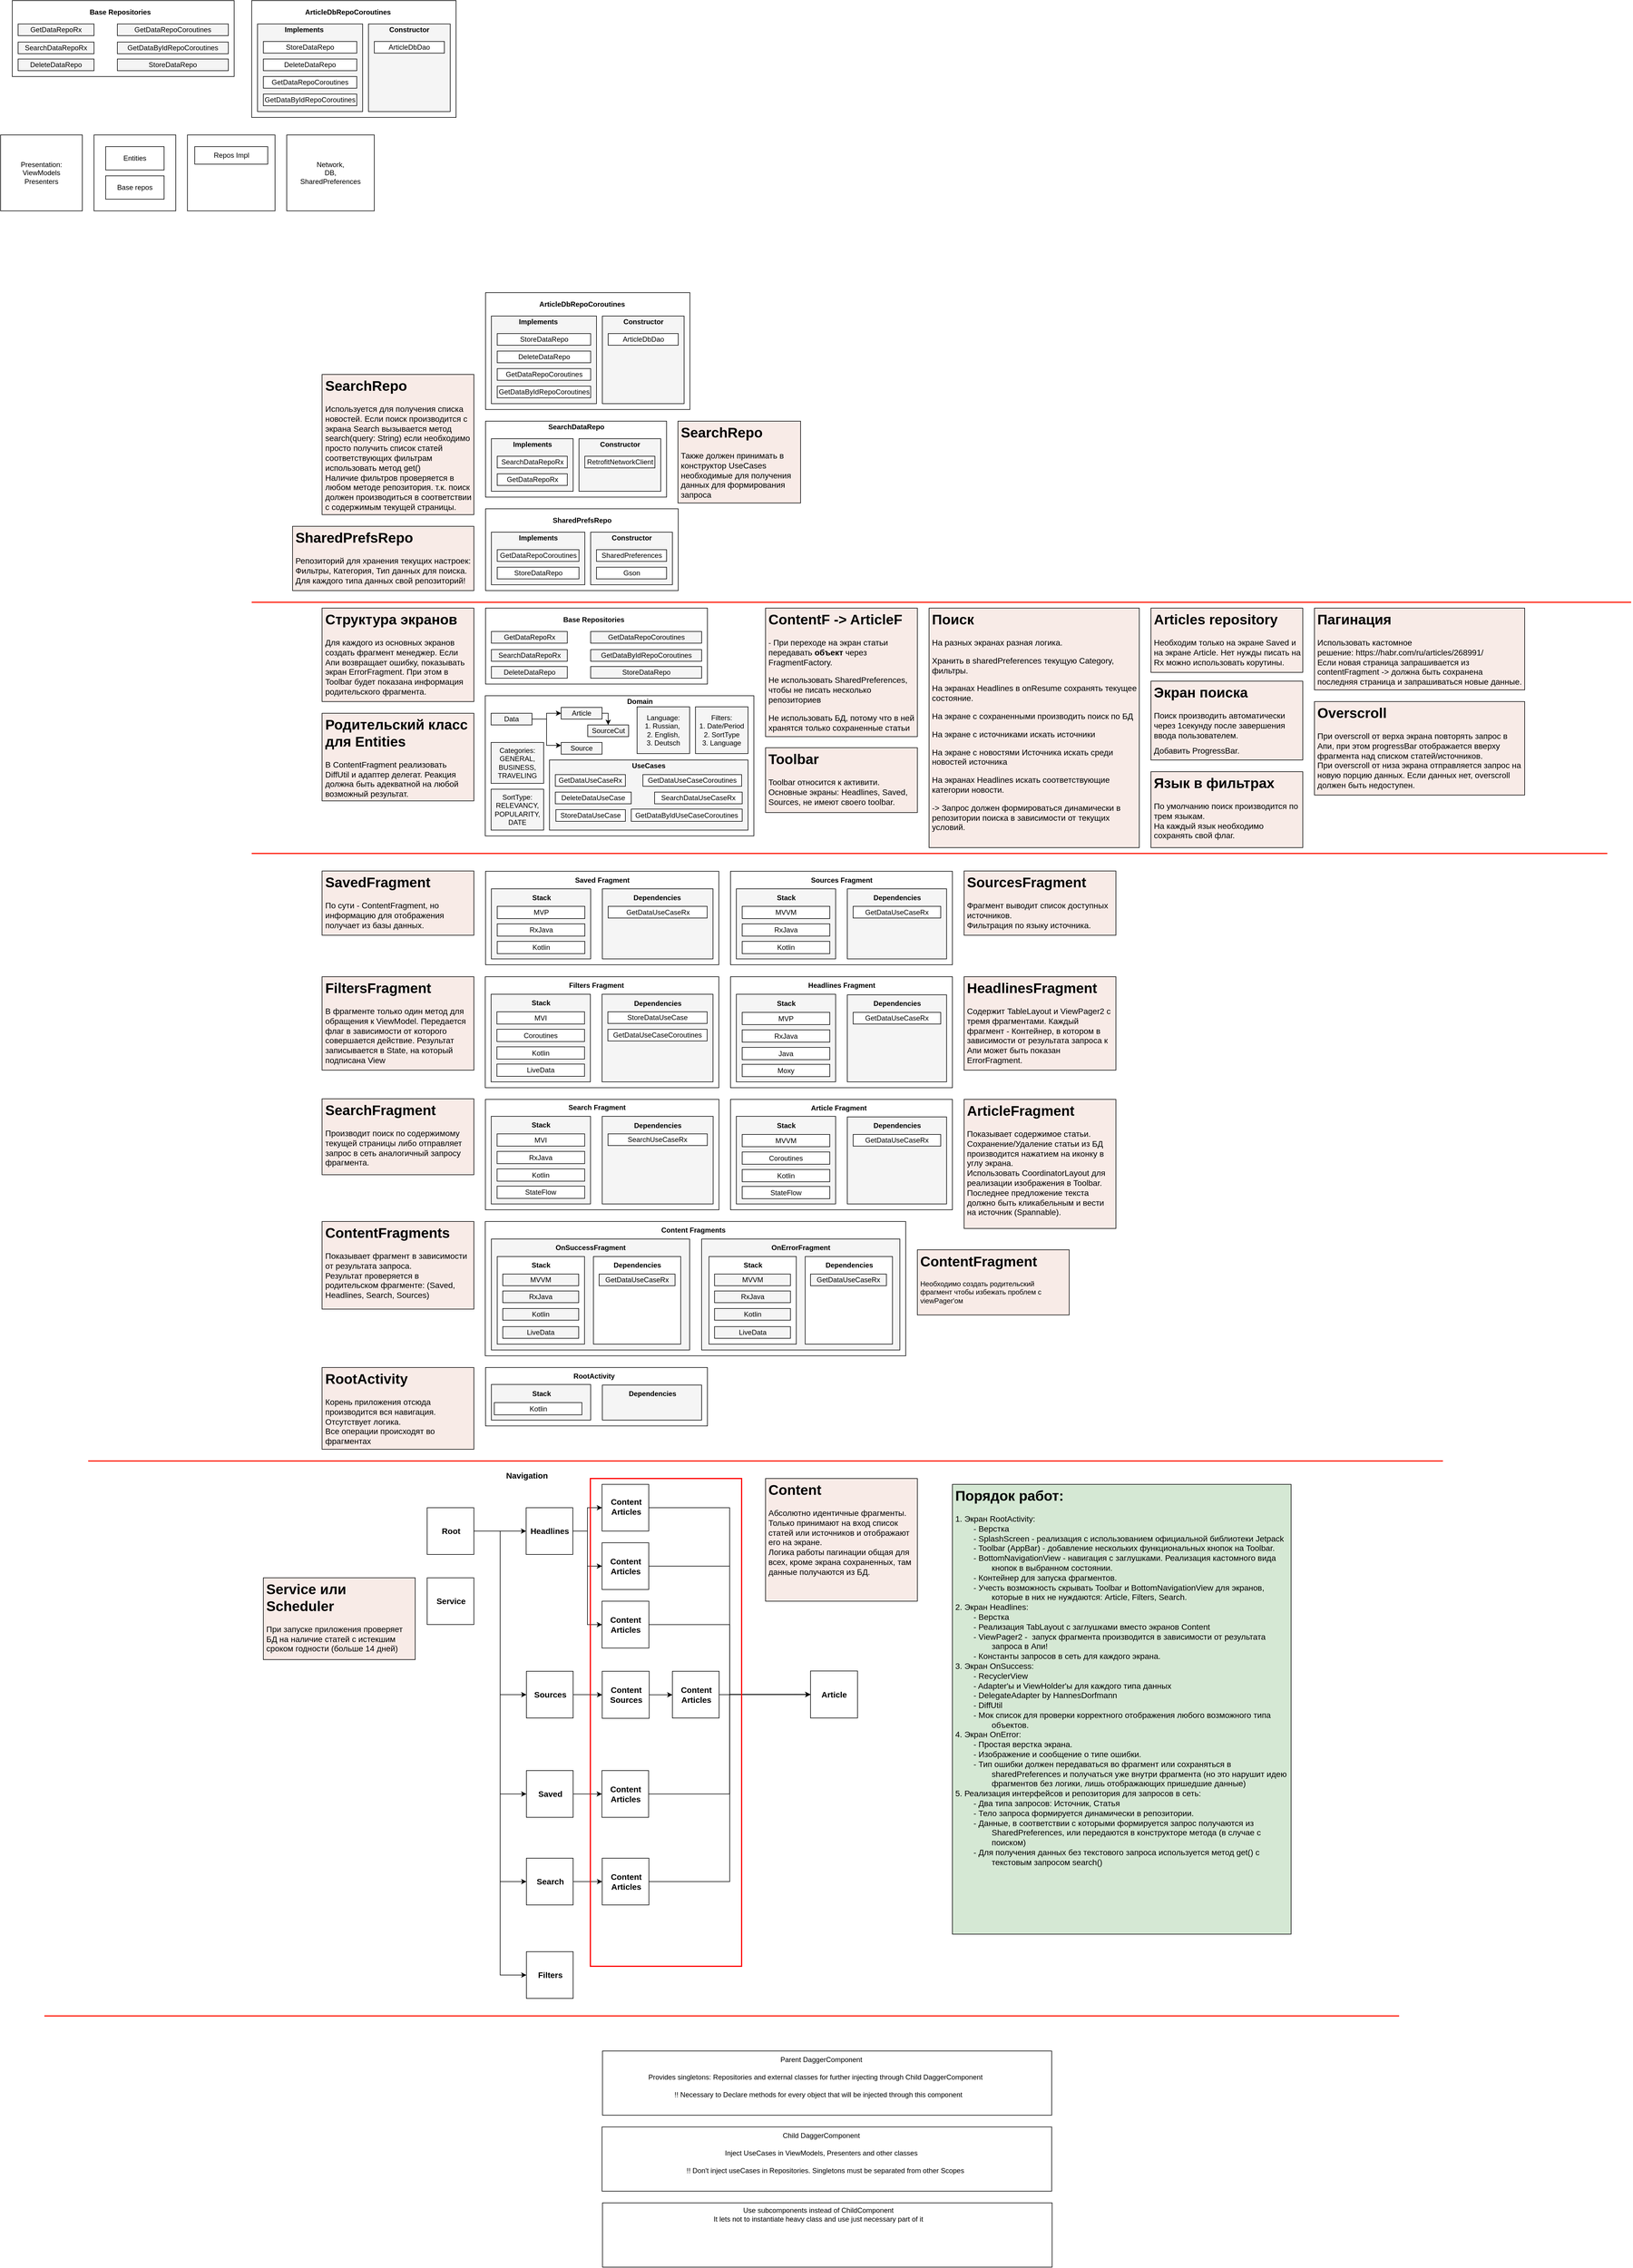 <mxfile version="22.1.4" type="github">
  <diagram name="Страница — 1" id="RygN27f7wWlG2719hhbA">
    <mxGraphModel dx="1761" dy="1791" grid="1" gridSize="10" guides="1" tooltips="1" connect="1" arrows="1" fold="1" page="1" pageScale="1" pageWidth="827" pageHeight="1169" math="0" shadow="0">
      <root>
        <mxCell id="0" />
        <mxCell id="1" parent="0" />
        <mxCell id="74UCtBXDDs38_JtHePus-15" value="" style="rounded=0;whiteSpace=wrap;html=1;" vertex="1" parent="1">
          <mxGeometry x="-550" y="-910" width="140" height="130" as="geometry" />
        </mxCell>
        <mxCell id="-D2j0t36EasNuuJK0pfv-302" style="edgeStyle=orthogonalEdgeStyle;rounded=0;orthogonalLoop=1;jettySize=auto;html=1;exitX=1;exitY=0.5;exitDx=0;exitDy=0;entryX=0;entryY=0.5;entryDx=0;entryDy=0;" parent="1" source="-D2j0t36EasNuuJK0pfv-293" target="-D2j0t36EasNuuJK0pfv-298" edge="1">
          <mxGeometry relative="1" as="geometry" />
        </mxCell>
        <mxCell id="-D2j0t36EasNuuJK0pfv-303" style="edgeStyle=orthogonalEdgeStyle;rounded=0;orthogonalLoop=1;jettySize=auto;html=1;exitX=1;exitY=0.5;exitDx=0;exitDy=0;entryX=0;entryY=0.5;entryDx=0;entryDy=0;" parent="1" source="-D2j0t36EasNuuJK0pfv-293" target="-D2j0t36EasNuuJK0pfv-296" edge="1">
          <mxGeometry relative="1" as="geometry" />
        </mxCell>
        <mxCell id="-D2j0t36EasNuuJK0pfv-309" style="edgeStyle=orthogonalEdgeStyle;rounded=0;orthogonalLoop=1;jettySize=auto;html=1;exitX=1;exitY=0.5;exitDx=0;exitDy=0;entryX=0;entryY=0.5;entryDx=0;entryDy=0;" parent="1" source="-D2j0t36EasNuuJK0pfv-293" target="-D2j0t36EasNuuJK0pfv-305" edge="1">
          <mxGeometry relative="1" as="geometry" />
        </mxCell>
        <mxCell id="-D2j0t36EasNuuJK0pfv-311" style="edgeStyle=orthogonalEdgeStyle;rounded=0;orthogonalLoop=1;jettySize=auto;html=1;exitX=1;exitY=0.5;exitDx=0;exitDy=0;entryX=0;entryY=0.5;entryDx=0;entryDy=0;" parent="1" source="-D2j0t36EasNuuJK0pfv-293" target="-D2j0t36EasNuuJK0pfv-307" edge="1">
          <mxGeometry relative="1" as="geometry" />
        </mxCell>
        <mxCell id="-D2j0t36EasNuuJK0pfv-293" value="" style="whiteSpace=wrap;html=1;aspect=fixed;" parent="1" vertex="1">
          <mxGeometry x="20.5" y="1440" width="80" height="80" as="geometry" />
        </mxCell>
        <mxCell id="-D2j0t36EasNuuJK0pfv-47" value="" style="rounded=0;whiteSpace=wrap;html=1;" parent="1" vertex="1">
          <mxGeometry x="120.5" y="-100" width="380" height="130" as="geometry" />
        </mxCell>
        <mxCell id="-D2j0t36EasNuuJK0pfv-45" value="" style="rounded=0;whiteSpace=wrap;html=1;" parent="1" vertex="1">
          <mxGeometry x="120" y="50" width="460" height="240" as="geometry" />
        </mxCell>
        <mxCell id="i5MUk9Wslc51MqvHtjPL-7" style="edgeStyle=orthogonalEdgeStyle;rounded=0;orthogonalLoop=1;jettySize=auto;html=1;exitX=1;exitY=0.5;exitDx=0;exitDy=0;entryX=0.5;entryY=0;entryDx=0;entryDy=0;" parent="1" source="-D2j0t36EasNuuJK0pfv-2" target="-D2j0t36EasNuuJK0pfv-3" edge="1">
          <mxGeometry relative="1" as="geometry" />
        </mxCell>
        <mxCell id="-D2j0t36EasNuuJK0pfv-2" value="Article" style="text;html=1;align=center;verticalAlign=middle;whiteSpace=wrap;rounded=0;strokeColor=#000000;fillColor=#f5f5f5;fontColor=#000000;" parent="1" vertex="1">
          <mxGeometry x="250" y="70" width="70" height="20" as="geometry" />
        </mxCell>
        <mxCell id="-D2j0t36EasNuuJK0pfv-3" value="SourceCut" style="text;html=1;align=center;verticalAlign=middle;whiteSpace=wrap;rounded=0;strokeColor=#000000;fillColor=#f5f5f5;fontColor=#000000;" parent="1" vertex="1">
          <mxGeometry x="295.5" y="100" width="70" height="20" as="geometry" />
        </mxCell>
        <mxCell id="-D2j0t36EasNuuJK0pfv-6" value="Source" style="text;html=1;align=center;verticalAlign=middle;whiteSpace=wrap;rounded=0;strokeColor=#000000;fillColor=#f5f5f5;fontColor=#000000;" parent="1" vertex="1">
          <mxGeometry x="250" y="130" width="70" height="20" as="geometry" />
        </mxCell>
        <mxCell id="-D2j0t36EasNuuJK0pfv-7" value="Filters:&lt;br&gt;1. Date/Period&lt;br&gt;2. SortType&lt;br&gt;3. Language" style="text;html=1;align=center;verticalAlign=middle;whiteSpace=wrap;rounded=0;strokeColor=#000000;fillColor=#f5f5f5;fontColor=#000000;" parent="1" vertex="1">
          <mxGeometry x="480" y="69" width="90" height="80" as="geometry" />
        </mxCell>
        <mxCell id="-D2j0t36EasNuuJK0pfv-9" value="" style="rounded=0;whiteSpace=wrap;html=1;fillColor=#f5f5f5;fontColor=#000000;strokeColor=#000000;" parent="1" vertex="1">
          <mxGeometry x="230" y="160" width="340" height="120" as="geometry" />
        </mxCell>
        <mxCell id="-D2j0t36EasNuuJK0pfv-10" value="StoreDataUseCase" style="text;html=1;align=center;verticalAlign=middle;whiteSpace=wrap;rounded=0;fillColor=default;strokeColor=default;fontColor=#000000;" parent="1" vertex="1">
          <mxGeometry x="241" y="245" width="119" height="20" as="geometry" />
        </mxCell>
        <mxCell id="-D2j0t36EasNuuJK0pfv-11" value="GetDataUseCaseCoroutines" style="text;html=1;align=center;verticalAlign=middle;whiteSpace=wrap;rounded=0;fillColor=default;strokeColor=default;fontColor=#000000;" parent="1" vertex="1">
          <mxGeometry x="390" y="185" width="169" height="20" as="geometry" />
        </mxCell>
        <mxCell id="-D2j0t36EasNuuJK0pfv-12" value="GetDataByIdUseCaseCoroutines" style="text;html=1;align=center;verticalAlign=middle;whiteSpace=wrap;rounded=0;fillColor=default;strokeColor=default;fontColor=#000000;" parent="1" vertex="1">
          <mxGeometry x="370" y="244" width="190" height="21" as="geometry" />
        </mxCell>
        <mxCell id="-D2j0t36EasNuuJK0pfv-13" value="DeleteDataUseCase" style="text;html=1;align=center;verticalAlign=middle;whiteSpace=wrap;rounded=0;fillColor=default;strokeColor=default;fontColor=#000000;" parent="1" vertex="1">
          <mxGeometry x="240" y="215" width="130" height="20" as="geometry" />
        </mxCell>
        <mxCell id="-D2j0t36EasNuuJK0pfv-18" value="GetDataUseCaseRx" style="text;html=1;align=center;verticalAlign=middle;whiteSpace=wrap;rounded=0;fillColor=default;strokeColor=default;fontColor=#000000;" parent="1" vertex="1">
          <mxGeometry x="240" y="185" width="120" height="20" as="geometry" />
        </mxCell>
        <mxCell id="-D2j0t36EasNuuJK0pfv-22" value="SearchDataUseCaseRx" style="text;html=1;align=center;verticalAlign=middle;whiteSpace=wrap;rounded=0;fillColor=default;strokeColor=default;fontColor=#000000;" parent="1" vertex="1">
          <mxGeometry x="410" y="215" width="150" height="20" as="geometry" />
        </mxCell>
        <mxCell id="-D2j0t36EasNuuJK0pfv-32" value="StoreDataRepo" style="text;html=1;strokeColor=#000000;fillColor=#f5f5f5;align=center;verticalAlign=middle;whiteSpace=wrap;rounded=0;fontColor=#000000;" parent="1" vertex="1">
          <mxGeometry x="300.5" width="190" height="20" as="geometry" />
        </mxCell>
        <mxCell id="-D2j0t36EasNuuJK0pfv-33" value="DeleteDataRepo" style="text;html=1;strokeColor=#000000;fillColor=#f5f5f5;align=center;verticalAlign=middle;whiteSpace=wrap;rounded=0;fontColor=#000000;" parent="1" vertex="1">
          <mxGeometry x="130.5" width="130" height="20" as="geometry" />
        </mxCell>
        <mxCell id="-D2j0t36EasNuuJK0pfv-34" value="GetDataRepoCoroutines" style="text;html=1;strokeColor=#000000;fillColor=#f5f5f5;align=center;verticalAlign=middle;whiteSpace=wrap;rounded=0;fontColor=#000000;" parent="1" vertex="1">
          <mxGeometry x="300.5" y="-60" width="190" height="20" as="geometry" />
        </mxCell>
        <mxCell id="-D2j0t36EasNuuJK0pfv-35" value="GetDataRepoRx" style="text;html=1;strokeColor=#000000;fillColor=#f5f5f5;align=center;verticalAlign=middle;whiteSpace=wrap;rounded=0;fontColor=#000000;" parent="1" vertex="1">
          <mxGeometry x="130.5" y="-60" width="130" height="20" as="geometry" />
        </mxCell>
        <mxCell id="-D2j0t36EasNuuJK0pfv-36" value="GetDataByIdRepoCoroutines" style="text;html=1;strokeColor=#000000;fillColor=#f5f5f5;align=center;verticalAlign=middle;whiteSpace=wrap;rounded=0;fontColor=#000000;" parent="1" vertex="1">
          <mxGeometry x="300.5" y="-29" width="190" height="20" as="geometry" />
        </mxCell>
        <mxCell id="-D2j0t36EasNuuJK0pfv-39" value="SearchDataRepoRx" style="text;html=1;strokeColor=#000000;fillColor=#f5f5f5;align=center;verticalAlign=middle;whiteSpace=wrap;rounded=0;fontColor=#000000;" parent="1" vertex="1">
          <mxGeometry x="130.5" y="-29" width="130" height="20" as="geometry" />
        </mxCell>
        <mxCell id="-D2j0t36EasNuuJK0pfv-41" value="Base Repositories" style="text;html=1;strokeColor=none;fillColor=none;align=center;verticalAlign=middle;whiteSpace=wrap;rounded=0;fontStyle=1" parent="1" vertex="1">
          <mxGeometry x="210.5" y="-90" width="190" height="20" as="geometry" />
        </mxCell>
        <mxCell id="-D2j0t36EasNuuJK0pfv-44" value="Domain" style="text;html=1;strokeColor=none;fillColor=none;align=center;verticalAlign=middle;whiteSpace=wrap;rounded=0;fontStyle=1" parent="1" vertex="1">
          <mxGeometry x="290" y="50" width="190" height="20" as="geometry" />
        </mxCell>
        <mxCell id="-D2j0t36EasNuuJK0pfv-46" value="UseCases" style="text;html=1;strokeColor=none;fillColor=none;align=center;verticalAlign=middle;whiteSpace=wrap;rounded=0;fontStyle=1" parent="1" vertex="1">
          <mxGeometry x="305" y="160" width="190" height="20" as="geometry" />
        </mxCell>
        <mxCell id="-D2j0t36EasNuuJK0pfv-48" value="" style="rounded=0;whiteSpace=wrap;html=1;" parent="1" vertex="1">
          <mxGeometry x="120.5" y="-270" width="330" height="140" as="geometry" />
        </mxCell>
        <mxCell id="-D2j0t36EasNuuJK0pfv-49" value="&lt;b&gt;SharedPrefsRepo&lt;/b&gt;" style="text;html=1;strokeColor=none;fillColor=none;align=center;verticalAlign=middle;whiteSpace=wrap;rounded=0;" parent="1" vertex="1">
          <mxGeometry x="205.5" y="-260" width="160" height="20" as="geometry" />
        </mxCell>
        <mxCell id="-D2j0t36EasNuuJK0pfv-50" value="" style="rounded=0;whiteSpace=wrap;html=1;fillColor=#f5f5f5;fontColor=#333333;strokeColor=#000000;" parent="1" vertex="1">
          <mxGeometry x="130.5" y="-230" width="160" height="90" as="geometry" />
        </mxCell>
        <mxCell id="-D2j0t36EasNuuJK0pfv-51" value="&lt;b&gt;Implements&lt;/b&gt;" style="text;html=1;strokeColor=none;fillColor=none;align=center;verticalAlign=middle;whiteSpace=wrap;rounded=0;" parent="1" vertex="1">
          <mxGeometry x="140.5" y="-230" width="140" height="20" as="geometry" />
        </mxCell>
        <mxCell id="-D2j0t36EasNuuJK0pfv-57" value="GetDataRepoCoroutines" style="text;html=1;align=center;verticalAlign=middle;whiteSpace=wrap;rounded=0;fillColor=default;strokeColor=default;" parent="1" vertex="1">
          <mxGeometry x="140.5" y="-200" width="140" height="20" as="geometry" />
        </mxCell>
        <mxCell id="-D2j0t36EasNuuJK0pfv-63" value="StoreDataRepo" style="text;html=1;align=center;verticalAlign=middle;whiteSpace=wrap;rounded=0;fillColor=default;strokeColor=default;" parent="1" vertex="1">
          <mxGeometry x="140.5" y="-170" width="140" height="20" as="geometry" />
        </mxCell>
        <mxCell id="-D2j0t36EasNuuJK0pfv-64" value="" style="rounded=0;whiteSpace=wrap;html=1;fillColor=#f5f5f5;fontColor=#333333;strokeColor=#000000;" parent="1" vertex="1">
          <mxGeometry x="300.5" y="-230" width="140" height="90" as="geometry" />
        </mxCell>
        <mxCell id="-D2j0t36EasNuuJK0pfv-65" value="&lt;b&gt;Constructor&lt;/b&gt;" style="text;html=1;strokeColor=none;fillColor=none;align=center;verticalAlign=middle;whiteSpace=wrap;rounded=0;" parent="1" vertex="1">
          <mxGeometry x="310.5" y="-230" width="120" height="20" as="geometry" />
        </mxCell>
        <mxCell id="-D2j0t36EasNuuJK0pfv-66" value="SharedPreferences" style="text;html=1;align=center;verticalAlign=middle;whiteSpace=wrap;rounded=0;fillColor=default;strokeColor=default;" parent="1" vertex="1">
          <mxGeometry x="310.5" y="-200" width="120" height="20" as="geometry" />
        </mxCell>
        <mxCell id="-D2j0t36EasNuuJK0pfv-69" value="Gson" style="text;html=1;align=center;verticalAlign=middle;whiteSpace=wrap;rounded=0;fillColor=default;strokeColor=default;" parent="1" vertex="1">
          <mxGeometry x="310.5" y="-170" width="120" height="20" as="geometry" />
        </mxCell>
        <mxCell id="-D2j0t36EasNuuJK0pfv-80" value="" style="endArrow=none;html=1;rounded=0;strokeWidth=2;strokeColor=#FF1D0D;" parent="1" edge="1">
          <mxGeometry width="50" height="50" relative="1" as="geometry">
            <mxPoint x="-280" y="-110" as="sourcePoint" />
            <mxPoint x="2082.353" y="-110" as="targetPoint" />
          </mxGeometry>
        </mxCell>
        <mxCell id="-D2j0t36EasNuuJK0pfv-81" value="" style="rounded=0;whiteSpace=wrap;html=1;" parent="1" vertex="1">
          <mxGeometry x="120.5" y="-420" width="310" height="130" as="geometry" />
        </mxCell>
        <mxCell id="-D2j0t36EasNuuJK0pfv-82" value="&lt;b&gt;SearchDataRepo&lt;/b&gt;" style="text;html=1;strokeColor=none;fillColor=none;align=center;verticalAlign=middle;whiteSpace=wrap;rounded=0;" parent="1" vertex="1">
          <mxGeometry x="195.5" y="-420" width="160" height="20" as="geometry" />
        </mxCell>
        <mxCell id="-D2j0t36EasNuuJK0pfv-83" value="" style="rounded=0;whiteSpace=wrap;html=1;fillColor=#f5f5f5;fontColor=#333333;strokeColor=#000000;" parent="1" vertex="1">
          <mxGeometry x="130.5" y="-390" width="140" height="90" as="geometry" />
        </mxCell>
        <mxCell id="-D2j0t36EasNuuJK0pfv-84" value="&lt;b&gt;Implements&lt;/b&gt;" style="text;html=1;strokeColor=none;fillColor=none;align=center;verticalAlign=middle;whiteSpace=wrap;rounded=0;" parent="1" vertex="1">
          <mxGeometry x="140.5" y="-390" width="120" height="20" as="geometry" />
        </mxCell>
        <mxCell id="-D2j0t36EasNuuJK0pfv-85" value="SearchDataRepoRx" style="text;html=1;align=center;verticalAlign=middle;whiteSpace=wrap;rounded=0;fillColor=default;strokeColor=default;" parent="1" vertex="1">
          <mxGeometry x="140.5" y="-360" width="120" height="20" as="geometry" />
        </mxCell>
        <mxCell id="-D2j0t36EasNuuJK0pfv-86" value="" style="rounded=0;whiteSpace=wrap;html=1;fillColor=#f5f5f5;fontColor=#333333;strokeColor=#000000;" parent="1" vertex="1">
          <mxGeometry x="280.5" y="-390" width="140" height="90" as="geometry" />
        </mxCell>
        <mxCell id="-D2j0t36EasNuuJK0pfv-87" value="&lt;b&gt;Constructor&lt;/b&gt;" style="text;html=1;strokeColor=none;fillColor=none;align=center;verticalAlign=middle;whiteSpace=wrap;rounded=0;" parent="1" vertex="1">
          <mxGeometry x="290.5" y="-390" width="120" height="20" as="geometry" />
        </mxCell>
        <mxCell id="-D2j0t36EasNuuJK0pfv-88" value="RetrofitNetworkClient" style="text;html=1;align=center;verticalAlign=middle;whiteSpace=wrap;rounded=0;fillColor=default;strokeColor=default;" parent="1" vertex="1">
          <mxGeometry x="290.5" y="-360" width="120" height="20" as="geometry" />
        </mxCell>
        <mxCell id="-D2j0t36EasNuuJK0pfv-104" value="" style="rounded=0;whiteSpace=wrap;html=1;" parent="1" vertex="1">
          <mxGeometry x="120.5" y="-640" width="350" height="200" as="geometry" />
        </mxCell>
        <mxCell id="-D2j0t36EasNuuJK0pfv-105" value="&lt;b&gt;ArticleDbRepoCoroutines&lt;/b&gt;" style="text;html=1;strokeColor=none;fillColor=none;align=center;verticalAlign=middle;whiteSpace=wrap;rounded=0;" parent="1" vertex="1">
          <mxGeometry x="205.5" y="-630" width="160" height="20" as="geometry" />
        </mxCell>
        <mxCell id="-D2j0t36EasNuuJK0pfv-106" value="" style="rounded=0;whiteSpace=wrap;html=1;fillColor=#f5f5f5;fontColor=#333333;strokeColor=#000000;" parent="1" vertex="1">
          <mxGeometry x="130.5" y="-600" width="180" height="150" as="geometry" />
        </mxCell>
        <mxCell id="-D2j0t36EasNuuJK0pfv-107" value="&lt;b&gt;Implements&lt;/b&gt;" style="text;html=1;strokeColor=none;fillColor=none;align=center;verticalAlign=middle;whiteSpace=wrap;rounded=0;" parent="1" vertex="1">
          <mxGeometry x="150.5" y="-600" width="120" height="20" as="geometry" />
        </mxCell>
        <mxCell id="-D2j0t36EasNuuJK0pfv-108" value="StoreDataRepo" style="text;html=1;align=center;verticalAlign=middle;whiteSpace=wrap;rounded=0;fillColor=default;strokeColor=default;" parent="1" vertex="1">
          <mxGeometry x="140.5" y="-570" width="160" height="20" as="geometry" />
        </mxCell>
        <mxCell id="-D2j0t36EasNuuJK0pfv-109" value="" style="rounded=0;whiteSpace=wrap;html=1;fillColor=#f5f5f5;fontColor=#333333;strokeColor=#000000;" parent="1" vertex="1">
          <mxGeometry x="320.5" y="-600" width="140" height="150" as="geometry" />
        </mxCell>
        <mxCell id="-D2j0t36EasNuuJK0pfv-110" value="&lt;b&gt;Constructor&lt;/b&gt;" style="text;html=1;strokeColor=none;fillColor=none;align=center;verticalAlign=middle;whiteSpace=wrap;rounded=0;" parent="1" vertex="1">
          <mxGeometry x="330.5" y="-600" width="120" height="20" as="geometry" />
        </mxCell>
        <mxCell id="-D2j0t36EasNuuJK0pfv-111" value="ArticleDbDao" style="text;html=1;align=center;verticalAlign=middle;whiteSpace=wrap;rounded=0;fillColor=default;strokeColor=default;" parent="1" vertex="1">
          <mxGeometry x="330.5" y="-570" width="120" height="20" as="geometry" />
        </mxCell>
        <mxCell id="-D2j0t36EasNuuJK0pfv-112" value="DeleteDataRepo" style="text;html=1;align=center;verticalAlign=middle;whiteSpace=wrap;rounded=0;fillColor=default;strokeColor=default;" parent="1" vertex="1">
          <mxGeometry x="140.5" y="-540" width="160" height="20" as="geometry" />
        </mxCell>
        <mxCell id="-D2j0t36EasNuuJK0pfv-113" value="GetDataRepoCoroutines" style="text;html=1;align=center;verticalAlign=middle;whiteSpace=wrap;rounded=0;fillColor=default;strokeColor=default;" parent="1" vertex="1">
          <mxGeometry x="140.5" y="-510" width="160" height="20" as="geometry" />
        </mxCell>
        <mxCell id="-D2j0t36EasNuuJK0pfv-114" value="GetDataByIdRepoCoroutines" style="text;html=1;align=center;verticalAlign=middle;whiteSpace=wrap;rounded=0;fillColor=default;strokeColor=default;" parent="1" vertex="1">
          <mxGeometry x="140.5" y="-480" width="160" height="20" as="geometry" />
        </mxCell>
        <mxCell id="-D2j0t36EasNuuJK0pfv-125" value="&lt;h1&gt;ContentF -&amp;gt; ArticleF&lt;/h1&gt;&lt;p style=&quot;font-size: 14px;&quot;&gt;&lt;font style=&quot;font-size: 13px;&quot;&gt;-&lt;/font&gt;&lt;font style=&quot;font-size: 14px;&quot;&gt; При переходе на экран статьи передавать &lt;b style=&quot;&quot;&gt;объект&lt;/b&gt; через FragmentFactory.&lt;br&gt;&lt;/font&gt;&lt;/p&gt;&lt;p style=&quot;font-size: 14px;&quot;&gt;&lt;font style=&quot;font-size: 14px;&quot;&gt;Не использовать SharedPreferences, чтобы не писать несколько репозиториев&lt;/font&gt;&lt;/p&gt;&lt;p style=&quot;font-size: 14px;&quot;&gt;&lt;font style=&quot;font-size: 14px;&quot;&gt;Не использовать БД, потому что в ней хранятся только сохраненные статьи&lt;/font&gt;&lt;/p&gt;" style="text;html=1;strokeColor=#000000;fillColor=#F8EBE7;spacing=5;spacingTop=-20;whiteSpace=wrap;overflow=hidden;rounded=0;" parent="1" vertex="1">
          <mxGeometry x="600" y="-100" width="260" height="220" as="geometry" />
        </mxCell>
        <mxCell id="-D2j0t36EasNuuJK0pfv-127" value="&lt;h1&gt;Поиск&lt;/h1&gt;&lt;p style=&quot;font-size: 14px;&quot;&gt;&lt;font style=&quot;font-size: 14px;&quot;&gt;На разных экранах разная логика.&amp;nbsp;&lt;/font&gt;&lt;/p&gt;&lt;p style=&quot;font-size: 14px;&quot;&gt;&lt;font style=&quot;font-size: 14px;&quot;&gt;Хранить в sharedPreferences текущую Category, фильтры.&lt;/font&gt;&lt;/p&gt;&lt;p style=&quot;font-size: 14px;&quot;&gt;&lt;font style=&quot;font-size: 14px;&quot;&gt;На экранах Headlines в onResume сохранять текущее состояние.&lt;/font&gt;&lt;/p&gt;&lt;p style=&quot;font-size: 14px;&quot;&gt;&lt;font style=&quot;font-size: 14px;&quot;&gt;На экране с сохраненными производить поиск по БД&lt;/font&gt;&lt;/p&gt;&lt;p style=&quot;font-size: 14px;&quot;&gt;&lt;font style=&quot;font-size: 14px;&quot;&gt;На экране с источниками искать источники&lt;/font&gt;&lt;/p&gt;&lt;p style=&quot;font-size: 14px;&quot;&gt;&lt;font style=&quot;font-size: 14px;&quot;&gt;На экране с новостями Источника искать среди новостей источника&lt;/font&gt;&lt;/p&gt;&lt;p style=&quot;font-size: 14px;&quot;&gt;&lt;font style=&quot;font-size: 14px;&quot;&gt;На экранах Headlines искать соответствующие категории новости.&lt;/font&gt;&lt;/p&gt;&lt;p style=&quot;font-size: 14px;&quot;&gt;&lt;font style=&quot;font-size: 14px;&quot;&gt;-&amp;gt; Запрос должен формироваться динамически в репозитории поиска в зависимости от текущих условий.&lt;/font&gt;&lt;/p&gt;&lt;p style=&quot;font-size: 14px;&quot;&gt;&lt;font style=&quot;font-size: 14px;&quot;&gt;&lt;br&gt;&lt;/font&gt;&lt;/p&gt;" style="text;html=1;strokeColor=default;fillColor=#F8EBE7;spacing=5;spacingTop=-20;whiteSpace=wrap;overflow=hidden;rounded=0;" parent="1" vertex="1">
          <mxGeometry x="880" y="-100" width="360" height="410" as="geometry" />
        </mxCell>
        <mxCell id="-D2j0t36EasNuuJK0pfv-128" value="Categories:&lt;br&gt;GENERAL,&lt;br&gt;BUSINESS,&lt;br&gt;TRAVELING" style="text;html=1;align=center;verticalAlign=middle;whiteSpace=wrap;rounded=0;strokeColor=#000000;fillColor=#f5f5f5;fontColor=#000000;" parent="1" vertex="1">
          <mxGeometry x="130" y="130" width="90" height="70" as="geometry" />
        </mxCell>
        <mxCell id="-D2j0t36EasNuuJK0pfv-129" value="" style="endArrow=none;html=1;rounded=0;strokeWidth=2;strokeColor=#FF1D0D;" parent="1" edge="1">
          <mxGeometry width="50" height="50" relative="1" as="geometry">
            <mxPoint x="-280" y="320" as="sourcePoint" />
            <mxPoint x="2041.538" y="320" as="targetPoint" />
          </mxGeometry>
        </mxCell>
        <mxCell id="-D2j0t36EasNuuJK0pfv-130" value="SortType:&lt;br&gt;RELEVANCY,&lt;br&gt;POPULARITY,&lt;br&gt;DATE" style="text;html=1;align=center;verticalAlign=middle;whiteSpace=wrap;rounded=0;strokeColor=#000000;fillColor=#f5f5f5;fontColor=#000000;" parent="1" vertex="1">
          <mxGeometry x="130" y="210" width="90" height="70" as="geometry" />
        </mxCell>
        <mxCell id="-D2j0t36EasNuuJK0pfv-131" value="&lt;h1&gt;&lt;span style=&quot;background-color: initial;&quot;&gt;Articles repository&lt;/span&gt;&lt;/h1&gt;&lt;div style=&quot;font-size: 14px;&quot;&gt;Необходим только на экране Saved и на экране Article. Нет нужды писать на Rx можно использовать корутины.&lt;/div&gt;" style="text;html=1;strokeColor=#000000;fillColor=#F8EBE7;spacing=5;spacingTop=-20;whiteSpace=wrap;overflow=hidden;rounded=0;" parent="1" vertex="1">
          <mxGeometry x="1260" y="-100" width="260" height="110" as="geometry" />
        </mxCell>
        <mxCell id="-D2j0t36EasNuuJK0pfv-132" value="" style="whiteSpace=wrap;html=1;" parent="1" vertex="1">
          <mxGeometry x="540" y="350.5" width="380" height="160" as="geometry" />
        </mxCell>
        <mxCell id="-D2j0t36EasNuuJK0pfv-133" value="&lt;b&gt;Sources Fragment&lt;/b&gt;" style="text;html=1;align=center;verticalAlign=middle;resizable=0;points=[];autosize=1;strokeColor=none;fillColor=none;" parent="1" vertex="1">
          <mxGeometry x="665" y="350.5" width="130" height="30" as="geometry" />
        </mxCell>
        <mxCell id="-D2j0t36EasNuuJK0pfv-134" value="" style="whiteSpace=wrap;html=1;fillColor=#f5f5f5;fontColor=#333333;strokeColor=#000000;" parent="1" vertex="1">
          <mxGeometry x="740" y="380.5" width="170" height="120" as="geometry" />
        </mxCell>
        <mxCell id="-D2j0t36EasNuuJK0pfv-135" value="&lt;b&gt;Dependencies&lt;/b&gt;" style="text;html=1;align=center;verticalAlign=middle;resizable=0;points=[];autosize=1;strokeColor=none;fillColor=none;" parent="1" vertex="1">
          <mxGeometry x="775" y="380.5" width="100" height="30" as="geometry" />
        </mxCell>
        <mxCell id="-D2j0t36EasNuuJK0pfv-136" value="GetDataUseCaseRx" style="text;html=1;align=center;verticalAlign=middle;whiteSpace=wrap;rounded=0;fillColor=default;strokeColor=default;fontColor=#000000;" parent="1" vertex="1">
          <mxGeometry x="750" y="410.5" width="150" height="20" as="geometry" />
        </mxCell>
        <mxCell id="-D2j0t36EasNuuJK0pfv-138" value="" style="whiteSpace=wrap;html=1;fillColor=#f5f5f5;fontColor=#333333;strokeColor=#000000;" parent="1" vertex="1">
          <mxGeometry x="550" y="380.5" width="170" height="120" as="geometry" />
        </mxCell>
        <mxCell id="-D2j0t36EasNuuJK0pfv-137" value="MVVM" style="text;html=1;align=center;verticalAlign=middle;whiteSpace=wrap;rounded=0;fillColor=default;strokeColor=default;fontColor=#000000;" parent="1" vertex="1">
          <mxGeometry x="560" y="410.5" width="150" height="21" as="geometry" />
        </mxCell>
        <mxCell id="-D2j0t36EasNuuJK0pfv-139" value="&lt;b&gt;Stack&lt;/b&gt;" style="text;html=1;align=center;verticalAlign=middle;resizable=0;points=[];autosize=1;strokeColor=none;fillColor=none;" parent="1" vertex="1">
          <mxGeometry x="605" y="380.5" width="60" height="30" as="geometry" />
        </mxCell>
        <mxCell id="-D2j0t36EasNuuJK0pfv-144" value="RxJava" style="text;html=1;align=center;verticalAlign=middle;whiteSpace=wrap;rounded=0;fillColor=default;strokeColor=default;fontColor=#000000;" parent="1" vertex="1">
          <mxGeometry x="560" y="440.5" width="150" height="21" as="geometry" />
        </mxCell>
        <mxCell id="-D2j0t36EasNuuJK0pfv-146" value="Kotlin" style="text;html=1;align=center;verticalAlign=middle;whiteSpace=wrap;rounded=0;fillColor=default;strokeColor=default;fontColor=#000000;" parent="1" vertex="1">
          <mxGeometry x="560" y="470.5" width="150" height="21" as="geometry" />
        </mxCell>
        <mxCell id="-D2j0t36EasNuuJK0pfv-147" value="&lt;h1&gt;&lt;span style=&quot;background-color: initial;&quot;&gt;Экран поиска&lt;/span&gt;&lt;/h1&gt;&lt;h1 style=&quot;font-size: 14px;&quot;&gt;&lt;span style=&quot;font-weight: 400;&quot;&gt;Поиск производить автоматически через 1секунду после завершения ввода пользователем.&amp;nbsp;&lt;/span&gt;&lt;/h1&gt;&lt;div&gt;&lt;span style=&quot;font-weight: 400; font-size: 14px;&quot;&gt;Добавить ProgressBar.&lt;/span&gt;&lt;span style=&quot;font-weight: 400;&quot;&gt;&lt;font size=&quot;1&quot;&gt;&amp;nbsp;&lt;/font&gt;&lt;/span&gt;&lt;/div&gt;&lt;div&gt;&lt;span style=&quot;font-weight: 400; font-size: 11px;&quot;&gt;&lt;font size=&quot;1&quot;&gt;&lt;br&gt;&lt;/font&gt;&lt;/span&gt;&lt;/div&gt;&lt;div&gt;&lt;span style=&quot;font-weight: 400;&quot;&gt;&lt;br&gt;&lt;/span&gt;&lt;/div&gt;" style="text;html=1;strokeColor=#000000;fillColor=#F8EBE7;spacing=5;spacingTop=-20;whiteSpace=wrap;overflow=hidden;rounded=0;" parent="1" vertex="1">
          <mxGeometry x="1260" y="25" width="260" height="135" as="geometry" />
        </mxCell>
        <mxCell id="-D2j0t36EasNuuJK0pfv-149" style="edgeStyle=orthogonalEdgeStyle;rounded=0;orthogonalLoop=1;jettySize=auto;html=1;exitX=1;exitY=0.5;exitDx=0;exitDy=0;entryX=0;entryY=0.5;entryDx=0;entryDy=0;" parent="1" source="-D2j0t36EasNuuJK0pfv-148" target="-D2j0t36EasNuuJK0pfv-2" edge="1">
          <mxGeometry relative="1" as="geometry" />
        </mxCell>
        <mxCell id="-D2j0t36EasNuuJK0pfv-151" style="edgeStyle=orthogonalEdgeStyle;rounded=0;orthogonalLoop=1;jettySize=auto;html=1;exitX=1;exitY=0.5;exitDx=0;exitDy=0;entryX=0;entryY=0.25;entryDx=0;entryDy=0;" parent="1" source="-D2j0t36EasNuuJK0pfv-148" target="-D2j0t36EasNuuJK0pfv-6" edge="1">
          <mxGeometry relative="1" as="geometry" />
        </mxCell>
        <mxCell id="-D2j0t36EasNuuJK0pfv-148" value="Data" style="text;html=1;align=center;verticalAlign=middle;whiteSpace=wrap;rounded=0;strokeColor=#000000;fillColor=#f5f5f5;fontColor=#000000;" parent="1" vertex="1">
          <mxGeometry x="130" y="80" width="70" height="20" as="geometry" />
        </mxCell>
        <mxCell id="-D2j0t36EasNuuJK0pfv-153" value="Language:&lt;br&gt;1. Russian,&amp;nbsp;&lt;br&gt;2. English,&lt;br&gt;3. Deutsch" style="text;html=1;align=center;verticalAlign=middle;whiteSpace=wrap;rounded=0;strokeColor=#000000;fillColor=#f5f5f5;fontColor=#000000;" parent="1" vertex="1">
          <mxGeometry x="380" y="69" width="90" height="80" as="geometry" />
        </mxCell>
        <mxCell id="-D2j0t36EasNuuJK0pfv-155" value="&lt;h1&gt;Toolbar&lt;/h1&gt;&lt;div style=&quot;font-size: 14px;&quot;&gt;&lt;font style=&quot;font-size: 14px;&quot;&gt;Toolbar относится к активити. Основные экраны: Headlines, Saved, Sources, не имеют своего toolbar.&lt;br&gt;&lt;/font&gt;&lt;/div&gt;" style="text;html=1;strokeColor=#000000;fillColor=#F8EBE7;spacing=5;spacingTop=-20;whiteSpace=wrap;overflow=hidden;rounded=0;" parent="1" vertex="1">
          <mxGeometry x="600" y="139" width="260" height="111" as="geometry" />
        </mxCell>
        <mxCell id="-D2j0t36EasNuuJK0pfv-156" value="&lt;h1&gt;Язык в фильтрах&lt;/h1&gt;&lt;div style=&quot;font-size: 14px;&quot;&gt;&lt;font style=&quot;font-size: 14px;&quot;&gt;По умолчанию поиск производится по трем языкам.&lt;/font&gt;&lt;/div&gt;&lt;div style=&quot;font-size: 14px;&quot;&gt;&lt;font style=&quot;font-size: 14px;&quot;&gt;На каждый язык необходимо сохранять свой флаг.&lt;/font&gt;&lt;/div&gt;" style="text;html=1;strokeColor=#000000;fillColor=#F8EBE7;spacing=5;spacingTop=-20;whiteSpace=wrap;overflow=hidden;rounded=0;" parent="1" vertex="1">
          <mxGeometry x="1260" y="180" width="260" height="130" as="geometry" />
        </mxCell>
        <mxCell id="-D2j0t36EasNuuJK0pfv-157" value="GetDataRepoRx" style="text;html=1;align=center;verticalAlign=middle;whiteSpace=wrap;rounded=0;fillColor=default;strokeColor=default;" parent="1" vertex="1">
          <mxGeometry x="140.5" y="-330" width="120" height="20" as="geometry" />
        </mxCell>
        <mxCell id="-D2j0t36EasNuuJK0pfv-168" value="&lt;h1&gt;SharedPrefsRepo&lt;/h1&gt;&lt;div&gt;&lt;font style=&quot;font-size: 14px;&quot;&gt;Репозиторий для хранения текущих настроек: Фильтры, Категория, Тип данных для поиска. Для каждого типа данных свой репозиторий!&lt;/font&gt;&lt;/div&gt;" style="text;html=1;strokeColor=#000000;fillColor=#F8EBE7;spacing=5;spacingTop=-20;whiteSpace=wrap;overflow=hidden;rounded=0;" parent="1" vertex="1">
          <mxGeometry x="-210" y="-240" width="310.5" height="110" as="geometry" />
        </mxCell>
        <mxCell id="-D2j0t36EasNuuJK0pfv-169" value="&lt;h1&gt;SearchRepo&lt;/h1&gt;&lt;div style=&quot;font-size: 14px;&quot;&gt;&lt;font style=&quot;font-size: 14px;&quot;&gt;Используется для получения списка новостей. Если поиск производится с экрана Search вызывается метод search(query: String) если необходимо просто получить список статей соответствующих фильтрам использовать метод get()&lt;/font&gt;&lt;/div&gt;&lt;div style=&quot;font-size: 14px;&quot;&gt;&lt;font style=&quot;font-size: 14px;&quot;&gt;Наличие фильтров проверяется в любом методе репозитория. т.к. поиск должен производиться в соответствии с содержимым текущей страницы.&lt;/font&gt;&lt;/div&gt;" style="text;html=1;strokeColor=#000000;fillColor=#F8EBE7;spacing=5;spacingTop=-20;whiteSpace=wrap;overflow=hidden;rounded=0;" parent="1" vertex="1">
          <mxGeometry x="-159.5" y="-500" width="260" height="240" as="geometry" />
        </mxCell>
        <mxCell id="-D2j0t36EasNuuJK0pfv-170" value="" style="whiteSpace=wrap;html=1;" parent="1" vertex="1">
          <mxGeometry x="120.5" y="350.5" width="399.5" height="160" as="geometry" />
        </mxCell>
        <mxCell id="-D2j0t36EasNuuJK0pfv-171" value="&lt;b&gt;Saved Fragment&lt;/b&gt;" style="text;html=1;align=center;verticalAlign=middle;resizable=0;points=[];autosize=1;strokeColor=none;fillColor=none;" parent="1" vertex="1">
          <mxGeometry x="260" y="350.5" width="120" height="30" as="geometry" />
        </mxCell>
        <mxCell id="-D2j0t36EasNuuJK0pfv-172" value="" style="whiteSpace=wrap;html=1;fillColor=#f5f5f5;fontColor=#333333;strokeColor=#000000;" parent="1" vertex="1">
          <mxGeometry x="320.5" y="380.5" width="189.5" height="120" as="geometry" />
        </mxCell>
        <mxCell id="-D2j0t36EasNuuJK0pfv-173" value="&lt;b&gt;Dependencies&lt;/b&gt;" style="text;html=1;align=center;verticalAlign=middle;resizable=0;points=[];autosize=1;strokeColor=none;fillColor=none;" parent="1" vertex="1">
          <mxGeometry x="364" y="380.5" width="100" height="30" as="geometry" />
        </mxCell>
        <mxCell id="-D2j0t36EasNuuJK0pfv-174" value="GetDataUseCaseRx" style="text;html=1;align=center;verticalAlign=middle;whiteSpace=wrap;rounded=0;fillColor=default;strokeColor=default;fontColor=#000000;" parent="1" vertex="1">
          <mxGeometry x="330.5" y="410.5" width="169.5" height="20" as="geometry" />
        </mxCell>
        <mxCell id="-D2j0t36EasNuuJK0pfv-175" value="" style="whiteSpace=wrap;html=1;fillColor=#f5f5f5;fontColor=#333333;strokeColor=#000000;" parent="1" vertex="1">
          <mxGeometry x="130.5" y="380.5" width="170" height="120" as="geometry" />
        </mxCell>
        <mxCell id="-D2j0t36EasNuuJK0pfv-176" value="MVP" style="text;html=1;align=center;verticalAlign=middle;whiteSpace=wrap;rounded=0;fillColor=default;strokeColor=default;fontColor=#000000;" parent="1" vertex="1">
          <mxGeometry x="140.5" y="410.5" width="150" height="21" as="geometry" />
        </mxCell>
        <mxCell id="-D2j0t36EasNuuJK0pfv-177" value="&lt;b&gt;Stack&lt;/b&gt;" style="text;html=1;align=center;verticalAlign=middle;resizable=0;points=[];autosize=1;strokeColor=none;fillColor=none;" parent="1" vertex="1">
          <mxGeometry x="185.5" y="380.5" width="60" height="30" as="geometry" />
        </mxCell>
        <mxCell id="-D2j0t36EasNuuJK0pfv-178" value="RxJava" style="text;html=1;align=center;verticalAlign=middle;whiteSpace=wrap;rounded=0;fillColor=default;strokeColor=default;fontColor=#000000;" parent="1" vertex="1">
          <mxGeometry x="140.5" y="440.5" width="150" height="21" as="geometry" />
        </mxCell>
        <mxCell id="-D2j0t36EasNuuJK0pfv-179" value="Kotlin" style="text;html=1;align=center;verticalAlign=middle;whiteSpace=wrap;rounded=0;fillColor=default;strokeColor=default;fontColor=#000000;" parent="1" vertex="1">
          <mxGeometry x="140.5" y="470.5" width="150" height="21" as="geometry" />
        </mxCell>
        <mxCell id="-D2j0t36EasNuuJK0pfv-180" value="" style="whiteSpace=wrap;html=1;" parent="1" vertex="1">
          <mxGeometry x="120" y="531" width="400" height="190" as="geometry" />
        </mxCell>
        <mxCell id="-D2j0t36EasNuuJK0pfv-181" value="&lt;b&gt;Filters Fragment&lt;/b&gt;" style="text;html=1;align=center;verticalAlign=middle;resizable=0;points=[];autosize=1;strokeColor=none;fillColor=none;" parent="1" vertex="1">
          <mxGeometry x="250.25" y="531" width="120" height="30" as="geometry" />
        </mxCell>
        <mxCell id="-D2j0t36EasNuuJK0pfv-182" value="" style="whiteSpace=wrap;html=1;fillColor=#f5f5f5;fontColor=#333333;strokeColor=#000000;" parent="1" vertex="1">
          <mxGeometry x="320" y="561" width="190" height="150" as="geometry" />
        </mxCell>
        <mxCell id="-D2j0t36EasNuuJK0pfv-183" value="&lt;b&gt;Dependencies&lt;/b&gt;" style="text;html=1;align=center;verticalAlign=middle;resizable=0;points=[];autosize=1;strokeColor=none;fillColor=none;" parent="1" vertex="1">
          <mxGeometry x="365" y="562" width="100" height="30" as="geometry" />
        </mxCell>
        <mxCell id="-D2j0t36EasNuuJK0pfv-184" value="StoreDataUseCase" style="text;html=1;align=center;verticalAlign=middle;whiteSpace=wrap;rounded=0;fillColor=default;strokeColor=default;fontColor=#000000;" parent="1" vertex="1">
          <mxGeometry x="330" y="591" width="170" height="20" as="geometry" />
        </mxCell>
        <mxCell id="-D2j0t36EasNuuJK0pfv-185" value="" style="whiteSpace=wrap;html=1;fillColor=#f5f5f5;fontColor=#333333;strokeColor=#000000;" parent="1" vertex="1">
          <mxGeometry x="130" y="561" width="170" height="150" as="geometry" />
        </mxCell>
        <mxCell id="-D2j0t36EasNuuJK0pfv-186" value="MVI" style="text;html=1;align=center;verticalAlign=middle;whiteSpace=wrap;rounded=0;fillColor=default;strokeColor=default;fontColor=#000000;" parent="1" vertex="1">
          <mxGeometry x="140" y="591" width="150" height="21" as="geometry" />
        </mxCell>
        <mxCell id="-D2j0t36EasNuuJK0pfv-187" value="&lt;b&gt;Stack&lt;/b&gt;" style="text;html=1;align=center;verticalAlign=middle;resizable=0;points=[];autosize=1;strokeColor=none;fillColor=none;" parent="1" vertex="1">
          <mxGeometry x="185" y="561" width="60" height="30" as="geometry" />
        </mxCell>
        <mxCell id="-D2j0t36EasNuuJK0pfv-188" value="Coroutines" style="text;html=1;align=center;verticalAlign=middle;whiteSpace=wrap;rounded=0;fillColor=default;strokeColor=default;fontColor=#000000;" parent="1" vertex="1">
          <mxGeometry x="140" y="621" width="150" height="21" as="geometry" />
        </mxCell>
        <mxCell id="-D2j0t36EasNuuJK0pfv-189" value="Kotlin" style="text;html=1;align=center;verticalAlign=middle;whiteSpace=wrap;rounded=0;fillColor=default;strokeColor=default;fontColor=#000000;" parent="1" vertex="1">
          <mxGeometry x="140" y="651" width="150" height="21" as="geometry" />
        </mxCell>
        <mxCell id="-D2j0t36EasNuuJK0pfv-192" value="GetDataUseCaseCoroutines" style="text;html=1;align=center;verticalAlign=middle;whiteSpace=wrap;rounded=0;fillColor=default;strokeColor=default;fontColor=#000000;" parent="1" vertex="1">
          <mxGeometry x="330" y="621" width="170" height="20" as="geometry" />
        </mxCell>
        <mxCell id="-D2j0t36EasNuuJK0pfv-193" value="&lt;h1&gt;SavedFragment&lt;/h1&gt;&lt;div&gt;&lt;font style=&quot;font-size: 14px;&quot;&gt;По сути - ContentFragment, но информацию для отображения получает из базы данных.&amp;nbsp;&lt;/font&gt;&lt;/div&gt;" style="text;html=1;strokeColor=#000000;fillColor=#F8EBE7;spacing=5;spacingTop=-20;whiteSpace=wrap;overflow=hidden;rounded=0;" parent="1" vertex="1">
          <mxGeometry x="-159.5" y="350" width="260" height="110" as="geometry" />
        </mxCell>
        <mxCell id="-D2j0t36EasNuuJK0pfv-196" value="&lt;h1&gt;FiltersFragment&lt;/h1&gt;&lt;div&gt;&lt;font style=&quot;font-size: 14px;&quot;&gt;В фрагменте только один метод для обращения к ViewModel. Передается флаг в зависимости от которого совершается действие. Результат записывается в State, на который подписана View&lt;/font&gt;&lt;/div&gt;" style="text;html=1;strokeColor=#000000;fillColor=#F8EBE7;spacing=5;spacingTop=-20;whiteSpace=wrap;overflow=hidden;rounded=0;" parent="1" vertex="1">
          <mxGeometry x="-159.5" y="531" width="260" height="160" as="geometry" />
        </mxCell>
        <mxCell id="-D2j0t36EasNuuJK0pfv-199" value="LiveData" style="text;html=1;align=center;verticalAlign=middle;whiteSpace=wrap;rounded=0;fillColor=default;strokeColor=default;fontColor=#000000;" parent="1" vertex="1">
          <mxGeometry x="140" y="680.5" width="150" height="21" as="geometry" />
        </mxCell>
        <mxCell id="-D2j0t36EasNuuJK0pfv-203" value="&lt;h1&gt;Структура экранов&lt;/h1&gt;&lt;div&gt;&lt;font style=&quot;font-size: 14px;&quot;&gt;Для каждого из основных экранов создать фрагмент менеджер. Если Апи возвращает ошибку, показывать экран ErrorFragment. При этом в Toolbar будет показана информация родительского фрагмента.&lt;/font&gt;&lt;/div&gt;&lt;div&gt;&lt;br&gt;&lt;/div&gt;" style="text;html=1;strokeColor=#000000;fillColor=#F8EBE7;spacing=5;spacingTop=-20;whiteSpace=wrap;overflow=hidden;rounded=0;" parent="1" vertex="1">
          <mxGeometry x="-159.5" y="-100" width="260" height="160" as="geometry" />
        </mxCell>
        <mxCell id="-D2j0t36EasNuuJK0pfv-204" value="&lt;h1&gt;SourcesFragment&lt;/h1&gt;&lt;div style=&quot;font-size: 14px;&quot;&gt;&lt;font style=&quot;font-size: 14px;&quot;&gt;Фрагмент выводит список доступных источников.&amp;nbsp;&lt;/font&gt;&lt;/div&gt;&lt;div style=&quot;font-size: 14px;&quot;&gt;&lt;font style=&quot;font-size: 14px;&quot;&gt;Фильтрация по языку источника.&amp;nbsp;&lt;/font&gt;&lt;/div&gt;" style="text;html=1;strokeColor=#000000;fillColor=#F8EBE7;spacing=5;spacingTop=-20;whiteSpace=wrap;overflow=hidden;rounded=0;" parent="1" vertex="1">
          <mxGeometry x="940" y="350" width="260" height="110" as="geometry" />
        </mxCell>
        <mxCell id="-D2j0t36EasNuuJK0pfv-205" value="" style="whiteSpace=wrap;html=1;" parent="1" vertex="1">
          <mxGeometry x="540" y="531" width="380" height="190" as="geometry" />
        </mxCell>
        <mxCell id="-D2j0t36EasNuuJK0pfv-206" value="&lt;b&gt;Headlines Fragment&lt;/b&gt;" style="text;html=1;align=center;verticalAlign=middle;resizable=0;points=[];autosize=1;strokeColor=none;fillColor=none;" parent="1" vertex="1">
          <mxGeometry x="660" y="531" width="140" height="30" as="geometry" />
        </mxCell>
        <mxCell id="-D2j0t36EasNuuJK0pfv-207" value="" style="whiteSpace=wrap;html=1;fillColor=#f5f5f5;fontColor=#333333;strokeColor=#000000;" parent="1" vertex="1">
          <mxGeometry x="740" y="562" width="170" height="149" as="geometry" />
        </mxCell>
        <mxCell id="-D2j0t36EasNuuJK0pfv-208" value="&lt;b&gt;Dependencies&lt;/b&gt;" style="text;html=1;align=center;verticalAlign=middle;resizable=0;points=[];autosize=1;strokeColor=none;fillColor=none;" parent="1" vertex="1">
          <mxGeometry x="775" y="562" width="100" height="30" as="geometry" />
        </mxCell>
        <mxCell id="-D2j0t36EasNuuJK0pfv-209" value="GetDataUseCaseRx" style="text;html=1;align=center;verticalAlign=middle;whiteSpace=wrap;rounded=0;fillColor=default;strokeColor=default;fontColor=#000000;" parent="1" vertex="1">
          <mxGeometry x="750" y="592" width="150" height="20" as="geometry" />
        </mxCell>
        <mxCell id="-D2j0t36EasNuuJK0pfv-210" value="" style="whiteSpace=wrap;html=1;fillColor=#f5f5f5;fontColor=#333333;strokeColor=#000000;" parent="1" vertex="1">
          <mxGeometry x="550" y="561" width="170" height="150" as="geometry" />
        </mxCell>
        <mxCell id="-D2j0t36EasNuuJK0pfv-211" value="MVP" style="text;html=1;align=center;verticalAlign=middle;whiteSpace=wrap;rounded=0;fillColor=default;strokeColor=default;fontColor=#000000;" parent="1" vertex="1">
          <mxGeometry x="560" y="592" width="150" height="21" as="geometry" />
        </mxCell>
        <mxCell id="-D2j0t36EasNuuJK0pfv-212" value="&lt;b&gt;Stack&lt;/b&gt;" style="text;html=1;align=center;verticalAlign=middle;resizable=0;points=[];autosize=1;strokeColor=none;fillColor=none;" parent="1" vertex="1">
          <mxGeometry x="605" y="562" width="60" height="30" as="geometry" />
        </mxCell>
        <mxCell id="-D2j0t36EasNuuJK0pfv-213" value="RxJava" style="text;html=1;align=center;verticalAlign=middle;whiteSpace=wrap;rounded=0;fillColor=default;strokeColor=default;fontColor=#000000;" parent="1" vertex="1">
          <mxGeometry x="560" y="622" width="150" height="21" as="geometry" />
        </mxCell>
        <mxCell id="-D2j0t36EasNuuJK0pfv-214" value="Java" style="text;html=1;align=center;verticalAlign=middle;whiteSpace=wrap;rounded=0;fillColor=default;strokeColor=default;fontColor=#000000;" parent="1" vertex="1">
          <mxGeometry x="560" y="652" width="150" height="21" as="geometry" />
        </mxCell>
        <mxCell id="-D2j0t36EasNuuJK0pfv-215" value="Moxy" style="text;html=1;align=center;verticalAlign=middle;whiteSpace=wrap;rounded=0;fillColor=default;strokeColor=default;fontColor=#000000;" parent="1" vertex="1">
          <mxGeometry x="560" y="681" width="150" height="21" as="geometry" />
        </mxCell>
        <mxCell id="-D2j0t36EasNuuJK0pfv-216" value="&lt;h1&gt;HeadlinesFragment&lt;/h1&gt;&lt;div&gt;&lt;font style=&quot;font-size: 14px;&quot;&gt;Содержит TableLayout и ViewPager2 с тремя фрагментами. Каждый фрагмент - Контейнер, в котором в зависимости от результата запроса к Апи может быть показан ErrorFragment.&lt;/font&gt;&lt;/div&gt;" style="text;html=1;strokeColor=#000000;fillColor=#F8EBE7;spacing=5;spacingTop=-20;whiteSpace=wrap;overflow=hidden;rounded=0;" parent="1" vertex="1">
          <mxGeometry x="940" y="531" width="260" height="160" as="geometry" />
        </mxCell>
        <mxCell id="-D2j0t36EasNuuJK0pfv-217" value="" style="whiteSpace=wrap;html=1;" parent="1" vertex="1">
          <mxGeometry x="120.25" y="741" width="400" height="189" as="geometry" />
        </mxCell>
        <mxCell id="-D2j0t36EasNuuJK0pfv-218" value="&lt;b&gt;Search Fragment&lt;/b&gt;" style="text;html=1;align=center;verticalAlign=middle;resizable=0;points=[];autosize=1;strokeColor=none;fillColor=none;" parent="1" vertex="1">
          <mxGeometry x="250.5" y="740" width="120" height="30" as="geometry" />
        </mxCell>
        <mxCell id="-D2j0t36EasNuuJK0pfv-219" value="" style="whiteSpace=wrap;html=1;fillColor=#f5f5f5;fontColor=#333333;strokeColor=#000000;" parent="1" vertex="1">
          <mxGeometry x="320.25" y="770" width="190" height="150" as="geometry" />
        </mxCell>
        <mxCell id="-D2j0t36EasNuuJK0pfv-220" value="&lt;b&gt;Dependencies&lt;/b&gt;" style="text;html=1;align=center;verticalAlign=middle;resizable=0;points=[];autosize=1;strokeColor=none;fillColor=none;" parent="1" vertex="1">
          <mxGeometry x="365.25" y="771" width="100" height="30" as="geometry" />
        </mxCell>
        <mxCell id="-D2j0t36EasNuuJK0pfv-221" value="SearchUseCaseRx" style="text;html=1;align=center;verticalAlign=middle;whiteSpace=wrap;rounded=0;fillColor=default;strokeColor=default;fontColor=#000000;" parent="1" vertex="1">
          <mxGeometry x="330.25" y="800" width="170" height="20" as="geometry" />
        </mxCell>
        <mxCell id="-D2j0t36EasNuuJK0pfv-222" value="" style="whiteSpace=wrap;html=1;fillColor=#f5f5f5;fontColor=#333333;strokeColor=#000000;" parent="1" vertex="1">
          <mxGeometry x="130.25" y="770" width="170" height="150" as="geometry" />
        </mxCell>
        <mxCell id="-D2j0t36EasNuuJK0pfv-223" value="MVI" style="text;html=1;align=center;verticalAlign=middle;whiteSpace=wrap;rounded=0;fillColor=default;strokeColor=default;fontColor=#000000;" parent="1" vertex="1">
          <mxGeometry x="140.25" y="800" width="150" height="21" as="geometry" />
        </mxCell>
        <mxCell id="-D2j0t36EasNuuJK0pfv-224" value="&lt;b&gt;Stack&lt;/b&gt;" style="text;html=1;align=center;verticalAlign=middle;resizable=0;points=[];autosize=1;strokeColor=none;fillColor=none;" parent="1" vertex="1">
          <mxGeometry x="185.25" y="770" width="60" height="30" as="geometry" />
        </mxCell>
        <mxCell id="-D2j0t36EasNuuJK0pfv-225" value="RxJava" style="text;html=1;align=center;verticalAlign=middle;whiteSpace=wrap;rounded=0;fillColor=default;strokeColor=default;fontColor=#000000;" parent="1" vertex="1">
          <mxGeometry x="140.25" y="830" width="150" height="21" as="geometry" />
        </mxCell>
        <mxCell id="-D2j0t36EasNuuJK0pfv-226" value="Kotlin" style="text;html=1;align=center;verticalAlign=middle;whiteSpace=wrap;rounded=0;fillColor=default;strokeColor=default;fontColor=#000000;" parent="1" vertex="1">
          <mxGeometry x="140.25" y="860" width="150" height="21" as="geometry" />
        </mxCell>
        <mxCell id="-D2j0t36EasNuuJK0pfv-228" value="StateFlow" style="text;html=1;align=center;verticalAlign=middle;whiteSpace=wrap;rounded=0;fillColor=default;strokeColor=default;fontColor=#000000;" parent="1" vertex="1">
          <mxGeometry x="140.25" y="889.5" width="150" height="21" as="geometry" />
        </mxCell>
        <mxCell id="-D2j0t36EasNuuJK0pfv-229" value="&lt;h1&gt;Пагинация&lt;/h1&gt;&lt;div style=&quot;font-size: 14px;&quot;&gt;&lt;font style=&quot;font-size: 14px;&quot;&gt;Использовать кастомное решение:&amp;nbsp;https://habr.com/ru/articles/268991/&lt;/font&gt;&lt;/div&gt;&lt;div style=&quot;font-size: 14px;&quot;&gt;&lt;font style=&quot;font-size: 14px;&quot;&gt;Если новая страница запрашивается из contentFragment -&amp;gt; должна быть сохранена последняя страница и запрашиваться новые данные.&lt;/font&gt;&lt;/div&gt;&lt;div&gt;&lt;br&gt;&lt;/div&gt;&lt;div&gt;&lt;br&gt;&lt;/div&gt;" style="text;html=1;strokeColor=default;fillColor=#F8EBE7;spacing=5;spacingTop=-20;whiteSpace=wrap;overflow=hidden;rounded=0;" parent="1" vertex="1">
          <mxGeometry x="1540" y="-100" width="360" height="140" as="geometry" />
        </mxCell>
        <mxCell id="-D2j0t36EasNuuJK0pfv-230" value="&lt;h1&gt;Overscroll&lt;/h1&gt;&lt;div style=&quot;font-size: 14px;&quot;&gt;&lt;font style=&quot;font-size: 14px;&quot;&gt;При overscroll от верха экрана повторять запрос в Апи, при этом progressBar отображается вверху фрагмента над списком статей/источников.&lt;/font&gt;&lt;/div&gt;&lt;div style=&quot;font-size: 14px;&quot;&gt;&lt;font style=&quot;font-size: 14px;&quot;&gt;При overscroll от низа экрана отправляется запрос на новую порцию данных. Если данных нет, overscroll должен быть недоступен.&lt;/font&gt;&lt;/div&gt;" style="text;html=1;strokeColor=default;fillColor=#F8EBE7;spacing=5;spacingTop=-20;whiteSpace=wrap;overflow=hidden;rounded=0;" parent="1" vertex="1">
          <mxGeometry x="1540" y="60" width="360" height="160" as="geometry" />
        </mxCell>
        <mxCell id="-D2j0t36EasNuuJK0pfv-231" value="&lt;h1&gt;SearchFragment&lt;/h1&gt;&lt;div&gt;&lt;font style=&quot;font-size: 14px;&quot;&gt;Производит поиск по содержимому текущей страницы либо отправляет запрос в сеть аналогичный запросу фрагмента.&lt;/font&gt;&lt;/div&gt;" style="text;html=1;strokeColor=#000000;fillColor=#F8EBE7;spacing=5;spacingTop=-20;whiteSpace=wrap;overflow=hidden;rounded=0;" parent="1" vertex="1">
          <mxGeometry x="-159.5" y="740" width="260" height="130" as="geometry" />
        </mxCell>
        <mxCell id="-D2j0t36EasNuuJK0pfv-232" value="" style="whiteSpace=wrap;html=1;" parent="1" vertex="1">
          <mxGeometry x="540" y="741" width="380" height="189" as="geometry" />
        </mxCell>
        <mxCell id="-D2j0t36EasNuuJK0pfv-233" value="&lt;b&gt;Article Fragment&lt;/b&gt;" style="text;html=1;align=center;verticalAlign=middle;resizable=0;points=[];autosize=1;strokeColor=none;fillColor=none;" parent="1" vertex="1">
          <mxGeometry x="665" y="741" width="120" height="30" as="geometry" />
        </mxCell>
        <mxCell id="-D2j0t36EasNuuJK0pfv-234" value="" style="whiteSpace=wrap;html=1;fillColor=#f5f5f5;fontColor=#333333;strokeColor=#000000;" parent="1" vertex="1">
          <mxGeometry x="740" y="771" width="170" height="149" as="geometry" />
        </mxCell>
        <mxCell id="-D2j0t36EasNuuJK0pfv-235" value="&lt;b&gt;Dependencies&lt;/b&gt;" style="text;html=1;align=center;verticalAlign=middle;resizable=0;points=[];autosize=1;strokeColor=none;fillColor=none;" parent="1" vertex="1">
          <mxGeometry x="775" y="771" width="100" height="30" as="geometry" />
        </mxCell>
        <mxCell id="-D2j0t36EasNuuJK0pfv-236" value="GetDataUseCaseRx" style="text;html=1;align=center;verticalAlign=middle;whiteSpace=wrap;rounded=0;fillColor=default;strokeColor=default;fontColor=#000000;" parent="1" vertex="1">
          <mxGeometry x="750" y="801" width="150" height="20" as="geometry" />
        </mxCell>
        <mxCell id="-D2j0t36EasNuuJK0pfv-237" value="" style="whiteSpace=wrap;html=1;fillColor=#f5f5f5;fontColor=#333333;strokeColor=#000000;" parent="1" vertex="1">
          <mxGeometry x="550" y="770" width="170" height="150" as="geometry" />
        </mxCell>
        <mxCell id="-D2j0t36EasNuuJK0pfv-238" value="MVVM" style="text;html=1;align=center;verticalAlign=middle;whiteSpace=wrap;rounded=0;fillColor=default;strokeColor=default;fontColor=#000000;" parent="1" vertex="1">
          <mxGeometry x="560" y="801" width="150" height="21" as="geometry" />
        </mxCell>
        <mxCell id="-D2j0t36EasNuuJK0pfv-239" value="&lt;b&gt;Stack&lt;/b&gt;" style="text;html=1;align=center;verticalAlign=middle;resizable=0;points=[];autosize=1;strokeColor=none;fillColor=none;" parent="1" vertex="1">
          <mxGeometry x="605" y="771" width="60" height="30" as="geometry" />
        </mxCell>
        <mxCell id="-D2j0t36EasNuuJK0pfv-240" value="Coroutines" style="text;html=1;align=center;verticalAlign=middle;whiteSpace=wrap;rounded=0;fillColor=default;strokeColor=default;fontColor=#000000;" parent="1" vertex="1">
          <mxGeometry x="560" y="831" width="150" height="21" as="geometry" />
        </mxCell>
        <mxCell id="-D2j0t36EasNuuJK0pfv-241" value="Kotlin" style="text;html=1;align=center;verticalAlign=middle;whiteSpace=wrap;rounded=0;fillColor=default;strokeColor=default;fontColor=#000000;" parent="1" vertex="1">
          <mxGeometry x="560" y="861" width="150" height="21" as="geometry" />
        </mxCell>
        <mxCell id="-D2j0t36EasNuuJK0pfv-242" value="StateFlow" style="text;html=1;align=center;verticalAlign=middle;whiteSpace=wrap;rounded=0;fillColor=default;strokeColor=default;fontColor=#000000;" parent="1" vertex="1">
          <mxGeometry x="560" y="890" width="150" height="21" as="geometry" />
        </mxCell>
        <mxCell id="-D2j0t36EasNuuJK0pfv-243" value="&lt;h1&gt;ArticleFragment&lt;/h1&gt;&lt;div style=&quot;font-size: 14px;&quot;&gt;&lt;font style=&quot;font-size: 14px;&quot;&gt;Показывает содержимое статьи. Сохранение/Удаление статьи из БД производится нажатием на иконку в углу экрана.&amp;nbsp;&lt;/font&gt;&lt;/div&gt;&lt;div style=&quot;font-size: 14px;&quot;&gt;&lt;font style=&quot;font-size: 14px;&quot;&gt;Использовать CoordinatorLayout для реализации изображения в Toolbar.&amp;nbsp;&lt;/font&gt;&lt;/div&gt;&lt;div style=&quot;font-size: 14px;&quot;&gt;&lt;font style=&quot;font-size: 14px;&quot;&gt;Последнее предложение текста должно быть кликабельным и вести на источник (Spannable).&lt;/font&gt;&lt;/div&gt;" style="text;html=1;strokeColor=#000000;fillColor=#F8EBE7;spacing=5;spacingTop=-20;whiteSpace=wrap;overflow=hidden;rounded=0;" parent="1" vertex="1">
          <mxGeometry x="940" y="741" width="260" height="221" as="geometry" />
        </mxCell>
        <mxCell id="-D2j0t36EasNuuJK0pfv-244" value="" style="whiteSpace=wrap;html=1;" parent="1" vertex="1">
          <mxGeometry x="120" y="950" width="720" height="230" as="geometry" />
        </mxCell>
        <mxCell id="-D2j0t36EasNuuJK0pfv-245" value="&lt;b&gt;Content Fragments&lt;/b&gt;" style="text;html=1;align=center;verticalAlign=middle;resizable=0;points=[];autosize=1;strokeColor=none;fillColor=none;" parent="1" vertex="1">
          <mxGeometry x="410.5" y="950" width="130" height="30" as="geometry" />
        </mxCell>
        <mxCell id="-D2j0t36EasNuuJK0pfv-246" value="" style="whiteSpace=wrap;html=1;fillColor=#f5f5f5;fontColor=#333333;strokeColor=#000000;" parent="1" vertex="1">
          <mxGeometry x="130.5" y="980" width="339.5" height="190" as="geometry" />
        </mxCell>
        <mxCell id="-D2j0t36EasNuuJK0pfv-247" value="" style="whiteSpace=wrap;html=1;fillColor=#f5f5f5;fontColor=#333333;strokeColor=#000000;" parent="1" vertex="1">
          <mxGeometry x="490.5" y="980" width="339.5" height="190" as="geometry" />
        </mxCell>
        <mxCell id="-D2j0t36EasNuuJK0pfv-248" value="&lt;b&gt;OnSuccessFragment&lt;/b&gt;" style="text;html=1;align=center;verticalAlign=middle;resizable=0;points=[];autosize=1;strokeColor=none;fillColor=none;" parent="1" vertex="1">
          <mxGeometry x="230" y="980" width="140" height="30" as="geometry" />
        </mxCell>
        <mxCell id="-D2j0t36EasNuuJK0pfv-250" value="&lt;b&gt;OnErrorFragment&lt;/b&gt;" style="text;html=1;align=center;verticalAlign=middle;resizable=0;points=[];autosize=1;strokeColor=none;fillColor=none;" parent="1" vertex="1">
          <mxGeometry x="600.25" y="980" width="120" height="30" as="geometry" />
        </mxCell>
        <mxCell id="-D2j0t36EasNuuJK0pfv-251" value="" style="whiteSpace=wrap;html=1;" parent="1" vertex="1">
          <mxGeometry x="140.5" y="1010" width="149.5" height="150" as="geometry" />
        </mxCell>
        <mxCell id="-D2j0t36EasNuuJK0pfv-252" value="" style="whiteSpace=wrap;html=1;" parent="1" vertex="1">
          <mxGeometry x="305.25" y="1010" width="149.5" height="150" as="geometry" />
        </mxCell>
        <mxCell id="-D2j0t36EasNuuJK0pfv-253" value="&lt;b&gt;Stack&lt;/b&gt;" style="text;html=1;align=center;verticalAlign=middle;resizable=0;points=[];autosize=1;strokeColor=none;fillColor=none;" parent="1" vertex="1">
          <mxGeometry x="185.25" y="1010" width="60" height="30" as="geometry" />
        </mxCell>
        <mxCell id="-D2j0t36EasNuuJK0pfv-254" value="&lt;b&gt;Dependencies&lt;/b&gt;" style="text;html=1;align=center;verticalAlign=middle;resizable=0;points=[];autosize=1;strokeColor=none;fillColor=none;" parent="1" vertex="1">
          <mxGeometry x="330" y="1010" width="100" height="30" as="geometry" />
        </mxCell>
        <mxCell id="-D2j0t36EasNuuJK0pfv-259" value="MVVM" style="text;html=1;align=center;verticalAlign=middle;whiteSpace=wrap;rounded=0;strokeColor=#000000;fillColor=#f5f5f5;fontColor=#000000;" parent="1" vertex="1">
          <mxGeometry x="150" y="1040" width="130" height="20" as="geometry" />
        </mxCell>
        <mxCell id="-D2j0t36EasNuuJK0pfv-260" value="RxJava" style="text;html=1;align=center;verticalAlign=middle;whiteSpace=wrap;rounded=0;strokeColor=#000000;fillColor=#f5f5f5;fontColor=#000000;" parent="1" vertex="1">
          <mxGeometry x="150" y="1069" width="130" height="20" as="geometry" />
        </mxCell>
        <mxCell id="-D2j0t36EasNuuJK0pfv-261" value="Kotlin" style="text;html=1;align=center;verticalAlign=middle;whiteSpace=wrap;rounded=0;strokeColor=#000000;fillColor=#f5f5f5;fontColor=#000000;" parent="1" vertex="1">
          <mxGeometry x="150" y="1099" width="130" height="20" as="geometry" />
        </mxCell>
        <mxCell id="-D2j0t36EasNuuJK0pfv-262" value="LiveData" style="text;html=1;align=center;verticalAlign=middle;whiteSpace=wrap;rounded=0;strokeColor=#000000;fillColor=#f5f5f5;fontColor=#000000;" parent="1" vertex="1">
          <mxGeometry x="150" y="1130" width="130" height="20" as="geometry" />
        </mxCell>
        <mxCell id="-D2j0t36EasNuuJK0pfv-263" value="GetDataUseCaseRx" style="text;html=1;align=center;verticalAlign=middle;whiteSpace=wrap;rounded=0;strokeColor=#000000;fillColor=#f5f5f5;fontColor=#000000;" parent="1" vertex="1">
          <mxGeometry x="315" y="1040" width="130" height="20" as="geometry" />
        </mxCell>
        <mxCell id="-D2j0t36EasNuuJK0pfv-264" value="" style="whiteSpace=wrap;html=1;" parent="1" vertex="1">
          <mxGeometry x="503.13" y="1010" width="149.5" height="150" as="geometry" />
        </mxCell>
        <mxCell id="-D2j0t36EasNuuJK0pfv-265" value="" style="whiteSpace=wrap;html=1;" parent="1" vertex="1">
          <mxGeometry x="667.88" y="1010" width="149.5" height="150" as="geometry" />
        </mxCell>
        <mxCell id="-D2j0t36EasNuuJK0pfv-266" value="&lt;b&gt;Stack&lt;/b&gt;" style="text;html=1;align=center;verticalAlign=middle;resizable=0;points=[];autosize=1;strokeColor=none;fillColor=none;" parent="1" vertex="1">
          <mxGeometry x="547.88" y="1010" width="60" height="30" as="geometry" />
        </mxCell>
        <mxCell id="-D2j0t36EasNuuJK0pfv-267" value="&lt;b&gt;Dependencies&lt;/b&gt;" style="text;html=1;align=center;verticalAlign=middle;resizable=0;points=[];autosize=1;strokeColor=none;fillColor=none;" parent="1" vertex="1">
          <mxGeometry x="692.63" y="1010" width="100" height="30" as="geometry" />
        </mxCell>
        <mxCell id="-D2j0t36EasNuuJK0pfv-268" value="MVVM" style="text;html=1;align=center;verticalAlign=middle;whiteSpace=wrap;rounded=0;strokeColor=#000000;fillColor=#f5f5f5;fontColor=#000000;" parent="1" vertex="1">
          <mxGeometry x="512.63" y="1040" width="130" height="20" as="geometry" />
        </mxCell>
        <mxCell id="-D2j0t36EasNuuJK0pfv-269" value="RxJava" style="text;html=1;align=center;verticalAlign=middle;whiteSpace=wrap;rounded=0;strokeColor=#000000;fillColor=#f5f5f5;fontColor=#000000;" parent="1" vertex="1">
          <mxGeometry x="512.63" y="1069" width="130" height="20" as="geometry" />
        </mxCell>
        <mxCell id="-D2j0t36EasNuuJK0pfv-270" value="Kotlin" style="text;html=1;align=center;verticalAlign=middle;whiteSpace=wrap;rounded=0;strokeColor=#000000;fillColor=#f5f5f5;fontColor=#000000;" parent="1" vertex="1">
          <mxGeometry x="512.63" y="1099" width="130" height="20" as="geometry" />
        </mxCell>
        <mxCell id="-D2j0t36EasNuuJK0pfv-271" value="LiveData" style="text;html=1;align=center;verticalAlign=middle;whiteSpace=wrap;rounded=0;strokeColor=#000000;fillColor=#f5f5f5;fontColor=#000000;" parent="1" vertex="1">
          <mxGeometry x="512.63" y="1130" width="130" height="20" as="geometry" />
        </mxCell>
        <mxCell id="-D2j0t36EasNuuJK0pfv-273" value="GetDataUseCaseRx" style="text;html=1;align=center;verticalAlign=middle;whiteSpace=wrap;rounded=0;strokeColor=#000000;fillColor=#f5f5f5;fontColor=#000000;" parent="1" vertex="1">
          <mxGeometry x="677" y="1040" width="130" height="20" as="geometry" />
        </mxCell>
        <mxCell id="-D2j0t36EasNuuJK0pfv-274" value="&lt;h1&gt;ContentFragments&lt;/h1&gt;&lt;div style=&quot;font-size: 14px;&quot;&gt;&lt;font style=&quot;font-size: 14px;&quot;&gt;Показывает фрагмент в зависимости от результата запроса.&amp;nbsp;&lt;/font&gt;&lt;/div&gt;&lt;div style=&quot;font-size: 14px;&quot;&gt;&lt;font style=&quot;font-size: 14px;&quot;&gt;Результат проверяется в родительском фрагменте: (Saved, Headlines, Search, Sources)&lt;/font&gt;&lt;/div&gt;" style="text;html=1;strokeColor=#000000;fillColor=#F8EBE7;spacing=5;spacingTop=-20;whiteSpace=wrap;overflow=hidden;rounded=0;" parent="1" vertex="1">
          <mxGeometry x="-159.5" y="950" width="260" height="150" as="geometry" />
        </mxCell>
        <mxCell id="-D2j0t36EasNuuJK0pfv-275" value="&lt;h1&gt;Родительский класс для Entities&lt;/h1&gt;&lt;div&gt;&lt;font style=&quot;font-size: 14px;&quot;&gt;В ContentFragment реализовать DiffUtil и адаптер делегат. Реакция должна быть адекватной на любой возможный результат.&amp;nbsp;&lt;/font&gt;&lt;/div&gt;" style="text;html=1;strokeColor=#000000;fillColor=#F8EBE7;spacing=5;spacingTop=-20;whiteSpace=wrap;overflow=hidden;rounded=0;" parent="1" vertex="1">
          <mxGeometry x="-159.5" y="80" width="260" height="150" as="geometry" />
        </mxCell>
        <mxCell id="-D2j0t36EasNuuJK0pfv-276" value="" style="whiteSpace=wrap;html=1;" parent="1" vertex="1">
          <mxGeometry x="120.5" y="1200" width="380" height="100" as="geometry" />
        </mxCell>
        <mxCell id="-D2j0t36EasNuuJK0pfv-277" value="&lt;b&gt;RootActivity&lt;/b&gt;" style="text;html=1;align=center;verticalAlign=middle;resizable=0;points=[];autosize=1;strokeColor=none;fillColor=none;" parent="1" vertex="1">
          <mxGeometry x="260.5" y="1200" width="90" height="30" as="geometry" />
        </mxCell>
        <mxCell id="-D2j0t36EasNuuJK0pfv-278" value="" style="whiteSpace=wrap;html=1;fillColor=#f5f5f5;fontColor=#333333;strokeColor=#000000;" parent="1" vertex="1">
          <mxGeometry x="320.5" y="1230" width="170" height="60" as="geometry" />
        </mxCell>
        <mxCell id="-D2j0t36EasNuuJK0pfv-279" value="&lt;b&gt;Dependencies&lt;/b&gt;" style="text;html=1;align=center;verticalAlign=middle;resizable=0;points=[];autosize=1;strokeColor=none;fillColor=none;" parent="1" vertex="1">
          <mxGeometry x="355.5" y="1230" width="100" height="30" as="geometry" />
        </mxCell>
        <mxCell id="-D2j0t36EasNuuJK0pfv-281" value="" style="whiteSpace=wrap;html=1;fillColor=#f5f5f5;fontColor=#333333;strokeColor=#000000;" parent="1" vertex="1">
          <mxGeometry x="130.5" y="1229" width="170" height="61" as="geometry" />
        </mxCell>
        <mxCell id="-D2j0t36EasNuuJK0pfv-283" value="&lt;b&gt;Stack&lt;/b&gt;" style="text;html=1;align=center;verticalAlign=middle;resizable=0;points=[];autosize=1;strokeColor=none;fillColor=none;" parent="1" vertex="1">
          <mxGeometry x="185.5" y="1230" width="60" height="30" as="geometry" />
        </mxCell>
        <mxCell id="-D2j0t36EasNuuJK0pfv-285" value="Kotlin" style="text;html=1;align=center;verticalAlign=middle;whiteSpace=wrap;rounded=0;fillColor=default;strokeColor=default;fontColor=#000000;" parent="1" vertex="1">
          <mxGeometry x="135.5" y="1260" width="150" height="21" as="geometry" />
        </mxCell>
        <mxCell id="-D2j0t36EasNuuJK0pfv-287" value="&lt;h1&gt;RootActivity&lt;/h1&gt;&lt;div style=&quot;font-size: 14px;&quot;&gt;&lt;font style=&quot;font-size: 14px;&quot;&gt;Корень приложения отсюда производится вся навигация.&amp;nbsp;&lt;/font&gt;&lt;/div&gt;&lt;div style=&quot;font-size: 14px;&quot;&gt;&lt;font style=&quot;font-size: 14px;&quot;&gt;Отсутствует логика.&lt;/font&gt;&lt;/div&gt;&lt;div style=&quot;font-size: 14px;&quot;&gt;&lt;font style=&quot;font-size: 14px;&quot;&gt;Все операции происходят во фрагментах&amp;nbsp;&lt;/font&gt;&lt;/div&gt;" style="text;html=1;strokeColor=#000000;fillColor=#F8EBE7;spacing=5;spacingTop=-20;whiteSpace=wrap;overflow=hidden;rounded=0;" parent="1" vertex="1">
          <mxGeometry x="-159.5" y="1200" width="260" height="140" as="geometry" />
        </mxCell>
        <mxCell id="-D2j0t36EasNuuJK0pfv-288" value="" style="endArrow=none;html=1;rounded=0;strokeWidth=2;strokeColor=#FF1D0D;" parent="1" edge="1">
          <mxGeometry width="50" height="50" relative="1" as="geometry">
            <mxPoint x="-560" y="1360" as="sourcePoint" />
            <mxPoint x="1760" y="1360" as="targetPoint" />
          </mxGeometry>
        </mxCell>
        <mxCell id="-D2j0t36EasNuuJK0pfv-291" value="&lt;b&gt;&lt;font style=&quot;font-size: 14px;&quot;&gt;Navigation&lt;/font&gt;&lt;/b&gt;" style="text;html=1;align=center;verticalAlign=middle;resizable=0;points=[];autosize=1;strokeColor=none;fillColor=none;" parent="1" vertex="1">
          <mxGeometry x="141" y="1370" width="100" height="30" as="geometry" />
        </mxCell>
        <mxCell id="-D2j0t36EasNuuJK0pfv-292" value="&lt;b&gt;&lt;font style=&quot;font-size: 14px;&quot;&gt;Root&lt;/font&gt;&lt;/b&gt;" style="text;html=1;align=center;verticalAlign=middle;resizable=0;points=[];autosize=1;strokeColor=none;fillColor=none;" parent="1" vertex="1">
          <mxGeometry x="30.5" y="1465" width="60" height="30" as="geometry" />
        </mxCell>
        <mxCell id="-D2j0t36EasNuuJK0pfv-318" style="edgeStyle=orthogonalEdgeStyle;rounded=0;orthogonalLoop=1;jettySize=auto;html=1;exitX=1;exitY=0.5;exitDx=0;exitDy=0;entryX=0;entryY=0.5;entryDx=0;entryDy=0;" parent="1" source="-D2j0t36EasNuuJK0pfv-294" target="-D2j0t36EasNuuJK0pfv-312" edge="1">
          <mxGeometry relative="1" as="geometry">
            <mxPoint x="271" y="1380" as="targetPoint" />
          </mxGeometry>
        </mxCell>
        <mxCell id="-D2j0t36EasNuuJK0pfv-319" style="edgeStyle=orthogonalEdgeStyle;rounded=0;orthogonalLoop=1;jettySize=auto;html=1;exitX=1;exitY=0.5;exitDx=0;exitDy=0;entryX=0;entryY=0.5;entryDx=0;entryDy=0;" parent="1" source="-D2j0t36EasNuuJK0pfv-294" target="-D2j0t36EasNuuJK0pfv-314" edge="1">
          <mxGeometry relative="1" as="geometry" />
        </mxCell>
        <mxCell id="-D2j0t36EasNuuJK0pfv-320" style="edgeStyle=orthogonalEdgeStyle;rounded=0;orthogonalLoop=1;jettySize=auto;html=1;exitX=1;exitY=0.5;exitDx=0;exitDy=0;entryX=0;entryY=0.5;entryDx=0;entryDy=0;" parent="1" source="-D2j0t36EasNuuJK0pfv-294" target="-D2j0t36EasNuuJK0pfv-316" edge="1">
          <mxGeometry relative="1" as="geometry" />
        </mxCell>
        <mxCell id="-D2j0t36EasNuuJK0pfv-294" value="" style="whiteSpace=wrap;html=1;aspect=fixed;" parent="1" vertex="1">
          <mxGeometry x="190" y="1440" width="80" height="80" as="geometry" />
        </mxCell>
        <mxCell id="-D2j0t36EasNuuJK0pfv-295" value="&lt;b&gt;&lt;font style=&quot;font-size: 14px;&quot;&gt;Headlines&lt;/font&gt;&lt;/b&gt;" style="text;html=1;align=center;verticalAlign=middle;resizable=0;points=[];autosize=1;strokeColor=none;fillColor=none;imageAspect=0;" parent="1" vertex="1">
          <mxGeometry x="185" y="1465.25" width="90" height="30" as="geometry" />
        </mxCell>
        <mxCell id="-D2j0t36EasNuuJK0pfv-323" style="edgeStyle=orthogonalEdgeStyle;rounded=0;orthogonalLoop=1;jettySize=auto;html=1;exitX=1;exitY=0.5;exitDx=0;exitDy=0;entryX=0;entryY=0.5;entryDx=0;entryDy=0;" parent="1" source="-D2j0t36EasNuuJK0pfv-296" target="-D2j0t36EasNuuJK0pfv-321" edge="1">
          <mxGeometry relative="1" as="geometry" />
        </mxCell>
        <mxCell id="-D2j0t36EasNuuJK0pfv-296" value="" style="whiteSpace=wrap;html=1;aspect=fixed;" parent="1" vertex="1">
          <mxGeometry x="190.5" y="1720" width="80" height="80" as="geometry" />
        </mxCell>
        <mxCell id="-D2j0t36EasNuuJK0pfv-297" value="&lt;b&gt;&lt;font style=&quot;font-size: 14px;&quot;&gt;Sources&lt;/font&gt;&lt;/b&gt;" style="text;html=1;align=center;verticalAlign=middle;resizable=0;points=[];autosize=1;strokeColor=none;fillColor=none;" parent="1" vertex="1">
          <mxGeometry x="190.5" y="1745" width="80" height="30" as="geometry" />
        </mxCell>
        <mxCell id="-D2j0t36EasNuuJK0pfv-332" style="edgeStyle=orthogonalEdgeStyle;rounded=0;orthogonalLoop=1;jettySize=auto;html=1;exitX=1;exitY=0.5;exitDx=0;exitDy=0;entryX=0;entryY=0.5;entryDx=0;entryDy=0;" parent="1" source="-D2j0t36EasNuuJK0pfv-298" target="-D2j0t36EasNuuJK0pfv-330" edge="1">
          <mxGeometry relative="1" as="geometry" />
        </mxCell>
        <mxCell id="-D2j0t36EasNuuJK0pfv-298" value="" style="whiteSpace=wrap;html=1;aspect=fixed;" parent="1" vertex="1">
          <mxGeometry x="190.5" y="1890" width="80" height="80" as="geometry" />
        </mxCell>
        <mxCell id="-D2j0t36EasNuuJK0pfv-299" value="&lt;b&gt;&lt;font style=&quot;font-size: 14px;&quot;&gt;Saved&lt;/font&gt;&lt;/b&gt;" style="text;html=1;align=center;verticalAlign=middle;resizable=0;points=[];autosize=1;strokeColor=none;fillColor=none;" parent="1" vertex="1">
          <mxGeometry x="200.5" y="1915" width="60" height="30" as="geometry" />
        </mxCell>
        <mxCell id="-D2j0t36EasNuuJK0pfv-301" style="edgeStyle=orthogonalEdgeStyle;rounded=0;orthogonalLoop=1;jettySize=auto;html=1;exitX=1;exitY=0.5;exitDx=0;exitDy=0;" parent="1" source="-D2j0t36EasNuuJK0pfv-293" target="-D2j0t36EasNuuJK0pfv-294" edge="1">
          <mxGeometry relative="1" as="geometry" />
        </mxCell>
        <mxCell id="-D2j0t36EasNuuJK0pfv-335" style="edgeStyle=orthogonalEdgeStyle;rounded=0;orthogonalLoop=1;jettySize=auto;html=1;exitX=1;exitY=0.5;exitDx=0;exitDy=0;entryX=0;entryY=0.5;entryDx=0;entryDy=0;" parent="1" source="-D2j0t36EasNuuJK0pfv-305" target="-D2j0t36EasNuuJK0pfv-333" edge="1">
          <mxGeometry relative="1" as="geometry" />
        </mxCell>
        <mxCell id="-D2j0t36EasNuuJK0pfv-305" value="" style="whiteSpace=wrap;html=1;aspect=fixed;" parent="1" vertex="1">
          <mxGeometry x="190.5" y="2040" width="80" height="80" as="geometry" />
        </mxCell>
        <mxCell id="-D2j0t36EasNuuJK0pfv-306" value="&lt;b&gt;&lt;font style=&quot;font-size: 14px;&quot;&gt;Search&lt;/font&gt;&lt;/b&gt;" style="text;html=1;align=center;verticalAlign=middle;resizable=0;points=[];autosize=1;strokeColor=none;fillColor=none;" parent="1" vertex="1">
          <mxGeometry x="195.5" y="2065" width="70" height="30" as="geometry" />
        </mxCell>
        <mxCell id="-D2j0t36EasNuuJK0pfv-307" value="" style="whiteSpace=wrap;html=1;aspect=fixed;" parent="1" vertex="1">
          <mxGeometry x="190.5" y="2200" width="80" height="80" as="geometry" />
        </mxCell>
        <mxCell id="-D2j0t36EasNuuJK0pfv-308" value="&lt;b&gt;&lt;font style=&quot;font-size: 14px;&quot;&gt;Filters&lt;/font&gt;&lt;/b&gt;" style="text;html=1;align=center;verticalAlign=middle;resizable=0;points=[];autosize=1;strokeColor=none;fillColor=none;" parent="1" vertex="1">
          <mxGeometry x="195.5" y="2225" width="70" height="30" as="geometry" />
        </mxCell>
        <mxCell id="-D2j0t36EasNuuJK0pfv-336" style="edgeStyle=orthogonalEdgeStyle;rounded=0;orthogonalLoop=1;jettySize=auto;html=1;exitX=1;exitY=0.5;exitDx=0;exitDy=0;entryX=0;entryY=0.5;entryDx=0;entryDy=0;" parent="1" source="-D2j0t36EasNuuJK0pfv-312" target="-D2j0t36EasNuuJK0pfv-325" edge="1">
          <mxGeometry relative="1" as="geometry" />
        </mxCell>
        <mxCell id="-D2j0t36EasNuuJK0pfv-312" value="" style="whiteSpace=wrap;html=1;aspect=fixed;" parent="1" vertex="1">
          <mxGeometry x="320" y="1400" width="80" height="80" as="geometry" />
        </mxCell>
        <mxCell id="-D2j0t36EasNuuJK0pfv-313" value="&lt;span style=&quot;font-size: 14px;&quot;&gt;&lt;b&gt;Content&lt;br&gt;Articles&lt;br&gt;&lt;/b&gt;&lt;/span&gt;" style="text;html=1;align=center;verticalAlign=middle;resizable=0;points=[];autosize=1;strokeColor=none;fillColor=none;imageAspect=0;" parent="1" vertex="1">
          <mxGeometry x="320.5" y="1413.25" width="80" height="50" as="geometry" />
        </mxCell>
        <mxCell id="-D2j0t36EasNuuJK0pfv-337" style="edgeStyle=orthogonalEdgeStyle;rounded=0;orthogonalLoop=1;jettySize=auto;html=1;exitX=1;exitY=0.5;exitDx=0;exitDy=0;entryX=0;entryY=0.5;entryDx=0;entryDy=0;" parent="1" source="-D2j0t36EasNuuJK0pfv-314" target="-D2j0t36EasNuuJK0pfv-325" edge="1">
          <mxGeometry relative="1" as="geometry" />
        </mxCell>
        <mxCell id="-D2j0t36EasNuuJK0pfv-314" value="" style="whiteSpace=wrap;html=1;aspect=fixed;" parent="1" vertex="1">
          <mxGeometry x="320" y="1500" width="80" height="80" as="geometry" />
        </mxCell>
        <mxCell id="-D2j0t36EasNuuJK0pfv-315" value="&lt;b&gt;&lt;font style=&quot;font-size: 14px;&quot;&gt;Content&lt;br&gt;Articles&lt;br&gt;&lt;/font&gt;&lt;/b&gt;" style="text;html=1;align=center;verticalAlign=middle;resizable=0;points=[];autosize=1;strokeColor=none;fillColor=none;imageAspect=0;" parent="1" vertex="1">
          <mxGeometry x="320" y="1515.25" width="80" height="50" as="geometry" />
        </mxCell>
        <mxCell id="-D2j0t36EasNuuJK0pfv-338" style="edgeStyle=orthogonalEdgeStyle;rounded=0;orthogonalLoop=1;jettySize=auto;html=1;exitX=1;exitY=0.5;exitDx=0;exitDy=0;entryX=0;entryY=0.5;entryDx=0;entryDy=0;" parent="1" source="-D2j0t36EasNuuJK0pfv-316" target="-D2j0t36EasNuuJK0pfv-325" edge="1">
          <mxGeometry relative="1" as="geometry" />
        </mxCell>
        <mxCell id="-D2j0t36EasNuuJK0pfv-316" value="" style="whiteSpace=wrap;html=1;aspect=fixed;" parent="1" vertex="1">
          <mxGeometry x="320" y="1600" width="80.25" height="80.25" as="geometry" />
        </mxCell>
        <mxCell id="-D2j0t36EasNuuJK0pfv-317" value="&lt;b&gt;&lt;font style=&quot;font-size: 14px;&quot;&gt;Content&lt;br&gt;Articles&lt;br&gt;&lt;/font&gt;&lt;/b&gt;" style="text;html=1;align=center;verticalAlign=middle;resizable=0;points=[];autosize=1;strokeColor=none;fillColor=none;imageAspect=0;" parent="1" vertex="1">
          <mxGeometry x="320" y="1615.25" width="80" height="50" as="geometry" />
        </mxCell>
        <mxCell id="-D2j0t36EasNuuJK0pfv-329" style="edgeStyle=orthogonalEdgeStyle;rounded=0;orthogonalLoop=1;jettySize=auto;html=1;exitX=1;exitY=0.5;exitDx=0;exitDy=0;entryX=0;entryY=0.5;entryDx=0;entryDy=0;" parent="1" source="-D2j0t36EasNuuJK0pfv-321" target="-D2j0t36EasNuuJK0pfv-327" edge="1">
          <mxGeometry relative="1" as="geometry" />
        </mxCell>
        <mxCell id="-D2j0t36EasNuuJK0pfv-321" value="" style="whiteSpace=wrap;html=1;aspect=fixed;" parent="1" vertex="1">
          <mxGeometry x="320.25" y="1720" width="80.5" height="80.5" as="geometry" />
        </mxCell>
        <mxCell id="-D2j0t36EasNuuJK0pfv-322" value="&lt;b&gt;&lt;font style=&quot;font-size: 14px;&quot;&gt;Content&lt;br&gt;Sources&lt;br&gt;&lt;/font&gt;&lt;/b&gt;" style="text;html=1;align=center;verticalAlign=middle;resizable=0;points=[];autosize=1;strokeColor=none;fillColor=none;imageAspect=0;" parent="1" vertex="1">
          <mxGeometry x="320.5" y="1735.25" width="80" height="50" as="geometry" />
        </mxCell>
        <mxCell id="-D2j0t36EasNuuJK0pfv-325" value="" style="whiteSpace=wrap;html=1;aspect=fixed;" parent="1" vertex="1">
          <mxGeometry x="677" y="1719.5" width="80.5" height="80.5" as="geometry" />
        </mxCell>
        <mxCell id="-D2j0t36EasNuuJK0pfv-326" value="&lt;b&gt;&lt;font style=&quot;font-size: 14px;&quot;&gt;Article&lt;br&gt;&lt;/font&gt;&lt;/b&gt;" style="text;html=1;align=center;verticalAlign=middle;resizable=0;points=[];autosize=1;strokeColor=none;fillColor=none;imageAspect=0;" parent="1" vertex="1">
          <mxGeometry x="682.25" y="1744.75" width="70" height="30" as="geometry" />
        </mxCell>
        <mxCell id="-D2j0t36EasNuuJK0pfv-339" style="edgeStyle=orthogonalEdgeStyle;rounded=0;orthogonalLoop=1;jettySize=auto;html=1;exitX=1;exitY=0.5;exitDx=0;exitDy=0;entryX=0;entryY=0.5;entryDx=0;entryDy=0;" parent="1" source="-D2j0t36EasNuuJK0pfv-327" target="-D2j0t36EasNuuJK0pfv-325" edge="1">
          <mxGeometry relative="1" as="geometry" />
        </mxCell>
        <mxCell id="-D2j0t36EasNuuJK0pfv-327" value="" style="whiteSpace=wrap;html=1;aspect=fixed;" parent="1" vertex="1">
          <mxGeometry x="440.5" y="1720" width="80" height="80" as="geometry" />
        </mxCell>
        <mxCell id="-D2j0t36EasNuuJK0pfv-328" value="&lt;b&gt;&lt;font style=&quot;font-size: 14px;&quot;&gt;Content&lt;br&gt;Articles&lt;br&gt;&lt;/font&gt;&lt;/b&gt;" style="text;html=1;align=center;verticalAlign=middle;resizable=0;points=[];autosize=1;strokeColor=none;fillColor=none;imageAspect=0;" parent="1" vertex="1">
          <mxGeometry x="440.75" y="1735.25" width="80" height="50" as="geometry" />
        </mxCell>
        <mxCell id="-D2j0t36EasNuuJK0pfv-340" style="edgeStyle=orthogonalEdgeStyle;rounded=0;orthogonalLoop=1;jettySize=auto;html=1;exitX=1;exitY=0.5;exitDx=0;exitDy=0;entryX=0;entryY=0.5;entryDx=0;entryDy=0;" parent="1" source="-D2j0t36EasNuuJK0pfv-330" target="-D2j0t36EasNuuJK0pfv-325" edge="1">
          <mxGeometry relative="1" as="geometry" />
        </mxCell>
        <mxCell id="-D2j0t36EasNuuJK0pfv-330" value="" style="whiteSpace=wrap;html=1;aspect=fixed;" parent="1" vertex="1">
          <mxGeometry x="319.75" y="1890" width="80" height="80" as="geometry" />
        </mxCell>
        <mxCell id="-D2j0t36EasNuuJK0pfv-331" value="&lt;b&gt;&lt;font style=&quot;font-size: 14px;&quot;&gt;Content&lt;br&gt;Articles&lt;br&gt;&lt;/font&gt;&lt;/b&gt;" style="text;html=1;align=center;verticalAlign=middle;resizable=0;points=[];autosize=1;strokeColor=none;fillColor=none;imageAspect=0;" parent="1" vertex="1">
          <mxGeometry x="320" y="1905.25" width="80" height="50" as="geometry" />
        </mxCell>
        <mxCell id="-D2j0t36EasNuuJK0pfv-341" style="edgeStyle=orthogonalEdgeStyle;rounded=0;orthogonalLoop=1;jettySize=auto;html=1;exitX=1;exitY=0.5;exitDx=0;exitDy=0;entryX=0;entryY=0.5;entryDx=0;entryDy=0;" parent="1" source="-D2j0t36EasNuuJK0pfv-333" target="-D2j0t36EasNuuJK0pfv-325" edge="1">
          <mxGeometry relative="1" as="geometry" />
        </mxCell>
        <mxCell id="-D2j0t36EasNuuJK0pfv-333" value="" style="whiteSpace=wrap;html=1;aspect=fixed;" parent="1" vertex="1">
          <mxGeometry x="320.25" y="2040" width="80" height="80" as="geometry" />
        </mxCell>
        <mxCell id="-D2j0t36EasNuuJK0pfv-334" value="&lt;b&gt;&lt;font style=&quot;font-size: 14px;&quot;&gt;Content&lt;br&gt;Articles&lt;br&gt;&lt;/font&gt;&lt;/b&gt;" style="text;html=1;align=center;verticalAlign=middle;resizable=0;points=[];autosize=1;strokeColor=none;fillColor=none;imageAspect=0;" parent="1" vertex="1">
          <mxGeometry x="320.5" y="2055.25" width="80" height="50" as="geometry" />
        </mxCell>
        <mxCell id="-D2j0t36EasNuuJK0pfv-342" value="" style="whiteSpace=wrap;html=1;fillColor=none;strokeColor=#ff0000;strokeWidth=2;" parent="1" vertex="1">
          <mxGeometry x="300" y="1390" width="259" height="835" as="geometry" />
        </mxCell>
        <mxCell id="-D2j0t36EasNuuJK0pfv-343" value="&lt;h1&gt;Content&lt;/h1&gt;&lt;div style=&quot;font-size: 14px;&quot;&gt;&lt;font style=&quot;font-size: 14px;&quot;&gt;Абсолютно идентичные фрагменты.&amp;nbsp;&lt;/font&gt;&lt;/div&gt;&lt;div style=&quot;font-size: 14px;&quot;&gt;&lt;font style=&quot;font-size: 14px;&quot;&gt;Только принимают на вход список статей или источников и отображают его на экране.&amp;nbsp;&lt;/font&gt;&lt;/div&gt;&lt;div style=&quot;font-size: 14px;&quot;&gt;&lt;font style=&quot;font-size: 14px;&quot;&gt;Логика работы пагинации общая для всех, кроме экрана сохраненных, там данные получаются из БД.&amp;nbsp;&lt;/font&gt;&lt;/div&gt;&lt;div style=&quot;font-size: 14px;&quot;&gt;&lt;br&gt;&lt;/div&gt;" style="text;html=1;strokeColor=#000000;fillColor=#F8EBE7;spacing=5;spacingTop=-20;whiteSpace=wrap;overflow=hidden;rounded=0;" parent="1" vertex="1">
          <mxGeometry x="600" y="1390" width="260" height="210" as="geometry" />
        </mxCell>
        <mxCell id="-D2j0t36EasNuuJK0pfv-344" value="" style="whiteSpace=wrap;html=1;aspect=fixed;" parent="1" vertex="1">
          <mxGeometry x="20.5" y="1560" width="80" height="80" as="geometry" />
        </mxCell>
        <mxCell id="-D2j0t36EasNuuJK0pfv-345" value="&lt;span style=&quot;font-size: 14px;&quot;&gt;&lt;b&gt;Service&lt;/b&gt;&lt;/span&gt;" style="text;html=1;align=center;verticalAlign=middle;resizable=0;points=[];autosize=1;strokeColor=none;fillColor=none;" parent="1" vertex="1">
          <mxGeometry x="25.5" y="1585" width="70" height="30" as="geometry" />
        </mxCell>
        <mxCell id="-D2j0t36EasNuuJK0pfv-346" value="&lt;h1&gt;Service или Scheduler&amp;nbsp;&lt;/h1&gt;&lt;div&gt;&lt;font style=&quot;font-size: 14px;&quot;&gt;При запуске приложения проверяет БД на наличие статей с истекшим сроком годности (больше 14 дней)&lt;/font&gt;&lt;/div&gt;" style="text;html=1;strokeColor=#000000;fillColor=#F8EBE7;spacing=5;spacingTop=-20;whiteSpace=wrap;overflow=hidden;rounded=0;" parent="1" vertex="1">
          <mxGeometry x="-260" y="1560" width="260" height="140" as="geometry" />
        </mxCell>
        <mxCell id="-D2j0t36EasNuuJK0pfv-347" value="&lt;h1&gt;Порядок работ:&lt;/h1&gt;&lt;div style=&quot;font-size: 14px;&quot;&gt;1. Экран RootActivity:&lt;/div&gt;&lt;div style=&quot;font-size: 14px;&quot;&gt;&lt;span style=&quot;white-space: pre;&quot;&gt;&#x9;&lt;/span&gt;- Верстка&lt;br&gt;&lt;/div&gt;&lt;div style=&quot;font-size: 14px;&quot;&gt;&lt;span style=&quot;white-space: pre;&quot;&gt;&#x9;&lt;/span&gt;- SplashScreen - реализация с использованием официальной библиотеки Jetpack&lt;br&gt;&lt;/div&gt;&lt;div style=&quot;font-size: 14px;&quot;&gt;&lt;span style=&quot;white-space: pre;&quot;&gt;&#x9;&lt;/span&gt;- Toolbar (AppBar) - добавление нескольких функциональных кнопок на Toolbar.&lt;br&gt;&lt;/div&gt;&lt;div style=&quot;font-size: 14px;&quot;&gt;&lt;span style=&quot;white-space: pre;&quot;&gt;&#x9;&lt;/span&gt;- BottomNavigationView - навигация с заглушками. Реализация кастомного вида &lt;span style=&quot;white-space: pre;&quot;&gt;&#x9;&lt;/span&gt;&lt;span style=&quot;white-space: pre;&quot;&gt;&#x9;&lt;/span&gt;кнопок в выбранном состоянии.&amp;nbsp;&lt;br&gt;&lt;/div&gt;&lt;div style=&quot;font-size: 14px;&quot;&gt;&lt;span style=&quot;white-space: pre;&quot;&gt;&#x9;&lt;/span&gt;- Контейнер для запуска фрагментов.&lt;br&gt;&lt;/div&gt;&lt;div style=&quot;font-size: 14px;&quot;&gt;&lt;span style=&quot;white-space: pre;&quot;&gt;&#x9;&lt;/span&gt;- Учесть возможность скрывать Toolbar и BottomNavigationView для экранов, &lt;span style=&quot;white-space: pre;&quot;&gt;&#x9;&lt;/span&gt;&lt;span style=&quot;white-space: pre;&quot;&gt;&#x9;&lt;/span&gt;которые в них не нуждаются: Article, Filters, Search.&lt;br&gt;&lt;/div&gt;&lt;div style=&quot;font-size: 14px;&quot;&gt;2. Экран Headlines:&lt;/div&gt;&lt;div style=&quot;font-size: 14px;&quot;&gt;&lt;span style=&quot;white-space: pre;&quot;&gt;&#x9;&lt;/span&gt;- Верстка&lt;br&gt;&lt;/div&gt;&lt;div style=&quot;font-size: 14px;&quot;&gt;&lt;span style=&quot;white-space: pre;&quot;&gt;&#x9;&lt;/span&gt;- Реализация TabLayout с заглушками вместо экранов Content&lt;br&gt;&lt;/div&gt;&lt;div style=&quot;font-size: 14px;&quot;&gt;&lt;span style=&quot;white-space: pre;&quot;&gt;&#x9;&lt;/span&gt;- ViewPager2 -&amp;nbsp; запуск фрагмента производится в зависимости от результата &lt;span style=&quot;white-space: pre;&quot;&gt;&#x9;&lt;/span&gt;&lt;span style=&quot;white-space: pre;&quot;&gt;&#x9;&lt;/span&gt;запроса в Апи!&lt;br&gt;&lt;/div&gt;&lt;div style=&quot;font-size: 14px;&quot;&gt;&lt;span style=&quot;white-space: pre;&quot;&gt;&#x9;&lt;/span&gt;- Константы запросов в сеть для каждого экрана.&lt;br&gt;&lt;/div&gt;&lt;div style=&quot;font-size: 14px;&quot;&gt;3. Экран OnSuccess:&amp;nbsp;&lt;/div&gt;&lt;div style=&quot;font-size: 14px;&quot;&gt;&lt;span style=&quot;white-space: pre;&quot;&gt;&#x9;&lt;/span&gt;- RecyclerView&lt;br&gt;&lt;/div&gt;&lt;div style=&quot;font-size: 14px;&quot;&gt;&lt;span style=&quot;white-space: pre;&quot;&gt;&#x9;&lt;/span&gt;- Adapter&#39;ы и ViewHolder&#39;ы для каждого типа данных&lt;br&gt;&lt;/div&gt;&lt;div style=&quot;font-size: 14px;&quot;&gt;&lt;span style=&quot;white-space: pre;&quot;&gt;&#x9;&lt;/span&gt;- DelegateAdapter by HannesDorfmann&lt;br&gt;&lt;/div&gt;&lt;div style=&quot;font-size: 14px;&quot;&gt;&lt;span style=&quot;white-space: pre;&quot;&gt;&#x9;&lt;/span&gt;- DiffUtil&lt;br&gt;&lt;/div&gt;&lt;div style=&quot;font-size: 14px;&quot;&gt;&lt;span style=&quot;white-space: pre;&quot;&gt;&#x9;&lt;/span&gt;- Мок список для проверки корректного отображения любого возможного типа &lt;span style=&quot;white-space: pre;&quot;&gt;&#x9;&lt;/span&gt;&lt;span style=&quot;white-space: pre;&quot;&gt;&#x9;&lt;/span&gt;объектов.&lt;br&gt;&lt;/div&gt;&lt;div style=&quot;font-size: 14px;&quot;&gt;4. Экран OnError:&lt;/div&gt;&lt;div style=&quot;font-size: 14px;&quot;&gt;&lt;span style=&quot;white-space: pre;&quot;&gt;&#x9;&lt;/span&gt;- Простая верстка экрана.&amp;nbsp;&lt;br&gt;&lt;/div&gt;&lt;div style=&quot;font-size: 14px;&quot;&gt;&lt;span style=&quot;white-space: pre;&quot;&gt;&#x9;&lt;/span&gt;- Изображение и сообщение о типе ошибки.&amp;nbsp;&lt;br&gt;&lt;/div&gt;&lt;div style=&quot;font-size: 14px;&quot;&gt;&lt;span style=&quot;white-space: pre;&quot;&gt;&#x9;&lt;/span&gt;- Тип ошибки должен передаваться во фрагмент или сохраняться в &lt;span style=&quot;white-space: pre;&quot;&gt;&#x9;&lt;/span&gt;&lt;span style=&quot;white-space: pre;&quot;&gt;&#x9;&lt;/span&gt;sharedPreferences и получаться уже внутри фрагмента (но это нарушит идею &lt;span style=&quot;white-space: pre;&quot;&gt;&#x9;&lt;/span&gt;&lt;span style=&quot;white-space: pre;&quot;&gt;&#x9;&lt;/span&gt;фрагментов без логики, лишь отображающих пришедшие данные)&lt;br&gt;&lt;/div&gt;&lt;div style=&quot;font-size: 14px;&quot;&gt;5. Реализация интерфейсов и репозитория для запросов в сеть:&lt;/div&gt;&lt;div style=&quot;font-size: 14px;&quot;&gt;&lt;span style=&quot;white-space: pre;&quot;&gt;&#x9;&lt;/span&gt;- Два типа запросов: Источник, Статья&lt;br&gt;&lt;/div&gt;&lt;div style=&quot;font-size: 14px;&quot;&gt;&lt;span style=&quot;white-space: pre;&quot;&gt;&#x9;&lt;/span&gt;- Тело запроса формируется динамически в репозитории.&lt;br&gt;&lt;/div&gt;&lt;div style=&quot;font-size: 14px;&quot;&gt;&lt;span style=&quot;white-space: pre;&quot;&gt;&#x9;&lt;/span&gt;- Данные, в соответствии с которыми формируется запрос получаются из &lt;span style=&quot;white-space: pre;&quot;&gt;&#x9;&lt;/span&gt;&lt;span style=&quot;white-space: pre;&quot;&gt;&#x9;&lt;/span&gt;SharedPreferences, или передаются в конструкторе метода (в случае с &lt;span style=&quot;white-space: pre;&quot;&gt;&#x9;&lt;/span&gt;&lt;span style=&quot;white-space: pre;&quot;&gt;&#x9;&lt;/span&gt;поиском)&lt;br&gt;&lt;/div&gt;&lt;div style=&quot;font-size: 14px;&quot;&gt;&lt;span style=&quot;white-space: pre;&quot;&gt;&#x9;&lt;/span&gt;- Для получения данных без текстового запроса используется метод get() с &lt;span style=&quot;white-space: pre;&quot;&gt;&#x9;&lt;/span&gt;&lt;span style=&quot;white-space: pre;&quot;&gt;&#x9;&lt;/span&gt;текстовым запросом search()&lt;br&gt;&lt;/div&gt;" style="text;html=1;strokeColor=#000000;fillColor=#d5e8d4;spacing=5;spacingTop=-20;whiteSpace=wrap;overflow=hidden;rounded=0;align=left;" parent="1" vertex="1">
          <mxGeometry x="920" y="1400" width="580" height="770" as="geometry" />
        </mxCell>
        <mxCell id="-D2j0t36EasNuuJK0pfv-349" value="&lt;h1&gt;SearchRepo&lt;/h1&gt;&lt;div&gt;&lt;font style=&quot;font-size: 14px;&quot;&gt;Также должен принимать в конструктор UseCases необходимые для получения данных для формирования запроса&lt;/font&gt;&lt;/div&gt;" style="text;html=1;strokeColor=#000000;fillColor=#F8EBE7;spacing=5;spacingTop=-20;whiteSpace=wrap;overflow=hidden;rounded=0;" parent="1" vertex="1">
          <mxGeometry x="450" y="-420" width="210" height="140" as="geometry" />
        </mxCell>
        <mxCell id="i5MUk9Wslc51MqvHtjPL-1" value="&lt;h1&gt;ContentFragment&lt;/h1&gt;&lt;div&gt;Необходимо создать родительский фрагмент чтобы избежать проблем с viewPager&#39;ом&lt;/div&gt;" style="text;html=1;strokeColor=#000000;fillColor=#F8EBE7;spacing=5;spacingTop=-20;whiteSpace=wrap;overflow=hidden;rounded=0;" parent="1" vertex="1">
          <mxGeometry x="860" y="998.5" width="260" height="111.5" as="geometry" />
        </mxCell>
        <mxCell id="FdCrOFiceyKo4VrEgLu_-1" value="" style="endArrow=none;html=1;rounded=0;strokeWidth=2;strokeColor=#FF1D0D;" parent="1" edge="1">
          <mxGeometry width="50" height="50" relative="1" as="geometry">
            <mxPoint x="-635" y="2310" as="sourcePoint" />
            <mxPoint x="1685" y="2310" as="targetPoint" />
          </mxGeometry>
        </mxCell>
        <mxCell id="FdCrOFiceyKo4VrEgLu_-2" value="" style="whiteSpace=wrap;html=1;" parent="1" vertex="1">
          <mxGeometry x="320.75" y="2370" width="769.25" height="110" as="geometry" />
        </mxCell>
        <mxCell id="FdCrOFiceyKo4VrEgLu_-4" value="Parent DaggerComponent" style="text;html=1;align=center;verticalAlign=middle;resizable=0;points=[];autosize=1;strokeColor=none;fillColor=none;" parent="1" vertex="1">
          <mxGeometry x="615.25" y="2370" width="160" height="30" as="geometry" />
        </mxCell>
        <mxCell id="FdCrOFiceyKo4VrEgLu_-5" value="Provides singletons: Repositories and external classes for further injecting through Child DaggerComponent" style="text;html=1;align=center;verticalAlign=middle;resizable=0;points=[];autosize=1;strokeColor=none;fillColor=none;" parent="1" vertex="1">
          <mxGeometry x="385" y="2400" width="600" height="30" as="geometry" />
        </mxCell>
        <mxCell id="FdCrOFiceyKo4VrEgLu_-6" value="!! Necessary to Declare methods for every object that will be injected through this component" style="text;html=1;align=center;verticalAlign=middle;resizable=0;points=[];autosize=1;strokeColor=none;fillColor=none;" parent="1" vertex="1">
          <mxGeometry x="430" y="2430" width="520" height="30" as="geometry" />
        </mxCell>
        <mxCell id="FdCrOFiceyKo4VrEgLu_-7" value="" style="whiteSpace=wrap;html=1;" parent="1" vertex="1">
          <mxGeometry x="320" y="2500" width="770" height="110" as="geometry" />
        </mxCell>
        <mxCell id="FdCrOFiceyKo4VrEgLu_-8" value="Child DaggerComponent" style="text;html=1;align=center;verticalAlign=middle;resizable=0;points=[];autosize=1;strokeColor=none;fillColor=none;" parent="1" vertex="1">
          <mxGeometry x="615.25" y="2500" width="160" height="30" as="geometry" />
        </mxCell>
        <mxCell id="FdCrOFiceyKo4VrEgLu_-9" value="Inject UseCases in ViewModels, Presenters and other classes" style="text;html=1;align=center;verticalAlign=middle;resizable=0;points=[];autosize=1;strokeColor=none;fillColor=none;" parent="1" vertex="1">
          <mxGeometry x="520.25" y="2530" width="350" height="30" as="geometry" />
        </mxCell>
        <mxCell id="FdCrOFiceyKo4VrEgLu_-10" value="!! Don&#39;t inject useCases in Repositories. Singletons must be separated from other Scopes" style="text;html=1;align=center;verticalAlign=middle;resizable=0;points=[];autosize=1;strokeColor=none;fillColor=none;" parent="1" vertex="1">
          <mxGeometry x="452" y="2560" width="500" height="30" as="geometry" />
        </mxCell>
        <mxCell id="FdCrOFiceyKo4VrEgLu_-11" value="" style="whiteSpace=wrap;html=1;" parent="1" vertex="1">
          <mxGeometry x="320.75" y="2630" width="770" height="110" as="geometry" />
        </mxCell>
        <mxCell id="FdCrOFiceyKo4VrEgLu_-12" value="Use subcomponents instead of ChildComponent&lt;br&gt;It lets not to instantiate heavy class and use just necessary part of it" style="text;html=1;align=center;verticalAlign=middle;resizable=0;points=[];autosize=1;strokeColor=none;fillColor=none;" parent="1" vertex="1">
          <mxGeometry x="500" y="2630" width="380" height="40" as="geometry" />
        </mxCell>
        <mxCell id="74UCtBXDDs38_JtHePus-4" value="" style="rounded=0;whiteSpace=wrap;html=1;" vertex="1" parent="1">
          <mxGeometry x="-690" y="-1140" width="380" height="130" as="geometry" />
        </mxCell>
        <mxCell id="74UCtBXDDs38_JtHePus-5" value="StoreDataRepo" style="text;html=1;strokeColor=#000000;fillColor=#f5f5f5;align=center;verticalAlign=middle;whiteSpace=wrap;rounded=0;fontColor=#000000;" vertex="1" parent="1">
          <mxGeometry x="-510" y="-1040" width="190" height="20" as="geometry" />
        </mxCell>
        <mxCell id="74UCtBXDDs38_JtHePus-6" value="DeleteDataRepo" style="text;html=1;strokeColor=#000000;fillColor=#f5f5f5;align=center;verticalAlign=middle;whiteSpace=wrap;rounded=0;fontColor=#000000;" vertex="1" parent="1">
          <mxGeometry x="-680" y="-1040" width="130" height="20" as="geometry" />
        </mxCell>
        <mxCell id="74UCtBXDDs38_JtHePus-7" value="GetDataRepoCoroutines" style="text;html=1;strokeColor=#000000;fillColor=#f5f5f5;align=center;verticalAlign=middle;whiteSpace=wrap;rounded=0;fontColor=#000000;" vertex="1" parent="1">
          <mxGeometry x="-510" y="-1100" width="190" height="20" as="geometry" />
        </mxCell>
        <mxCell id="74UCtBXDDs38_JtHePus-8" value="GetDataRepoRx" style="text;html=1;strokeColor=#000000;fillColor=#f5f5f5;align=center;verticalAlign=middle;whiteSpace=wrap;rounded=0;fontColor=#000000;" vertex="1" parent="1">
          <mxGeometry x="-680" y="-1100" width="130" height="20" as="geometry" />
        </mxCell>
        <mxCell id="74UCtBXDDs38_JtHePus-9" value="GetDataByIdRepoCoroutines" style="text;html=1;strokeColor=#000000;fillColor=#f5f5f5;align=center;verticalAlign=middle;whiteSpace=wrap;rounded=0;fontColor=#000000;" vertex="1" parent="1">
          <mxGeometry x="-510" y="-1069" width="190" height="20" as="geometry" />
        </mxCell>
        <mxCell id="74UCtBXDDs38_JtHePus-10" value="SearchDataRepoRx" style="text;html=1;strokeColor=#000000;fillColor=#f5f5f5;align=center;verticalAlign=middle;whiteSpace=wrap;rounded=0;fontColor=#000000;" vertex="1" parent="1">
          <mxGeometry x="-680" y="-1069" width="130" height="20" as="geometry" />
        </mxCell>
        <mxCell id="74UCtBXDDs38_JtHePus-11" value="Base Repositories" style="text;html=1;strokeColor=none;fillColor=none;align=center;verticalAlign=middle;whiteSpace=wrap;rounded=0;fontStyle=1" vertex="1" parent="1">
          <mxGeometry x="-600" y="-1130" width="190" height="20" as="geometry" />
        </mxCell>
        <mxCell id="74UCtBXDDs38_JtHePus-13" value="Entities" style="rounded=0;whiteSpace=wrap;html=1;" vertex="1" parent="1">
          <mxGeometry x="-530" y="-890" width="100" height="40" as="geometry" />
        </mxCell>
        <mxCell id="74UCtBXDDs38_JtHePus-14" value="Base repos" style="rounded=0;whiteSpace=wrap;html=1;" vertex="1" parent="1">
          <mxGeometry x="-530" y="-840" width="100" height="40" as="geometry" />
        </mxCell>
        <mxCell id="74UCtBXDDs38_JtHePus-16" value="" style="rounded=0;whiteSpace=wrap;html=1;" vertex="1" parent="1">
          <mxGeometry x="-390" y="-910" width="150" height="130" as="geometry" />
        </mxCell>
        <mxCell id="74UCtBXDDs38_JtHePus-17" value="Repos Impl" style="rounded=0;whiteSpace=wrap;html=1;" vertex="1" parent="1">
          <mxGeometry x="-377.5" y="-890" width="125" height="30" as="geometry" />
        </mxCell>
        <mxCell id="74UCtBXDDs38_JtHePus-29" value="" style="rounded=0;whiteSpace=wrap;html=1;" vertex="1" parent="1">
          <mxGeometry x="-280" y="-1140" width="350" height="200" as="geometry" />
        </mxCell>
        <mxCell id="74UCtBXDDs38_JtHePus-30" value="&lt;b&gt;ArticleDbRepoCoroutines&lt;/b&gt;" style="text;html=1;strokeColor=none;fillColor=none;align=center;verticalAlign=middle;whiteSpace=wrap;rounded=0;" vertex="1" parent="1">
          <mxGeometry x="-195" y="-1130" width="160" height="20" as="geometry" />
        </mxCell>
        <mxCell id="74UCtBXDDs38_JtHePus-31" value="" style="rounded=0;whiteSpace=wrap;html=1;fillColor=#f5f5f5;fontColor=#333333;strokeColor=#000000;" vertex="1" parent="1">
          <mxGeometry x="-270" y="-1100" width="180" height="150" as="geometry" />
        </mxCell>
        <mxCell id="74UCtBXDDs38_JtHePus-32" value="&lt;b&gt;Implements&lt;/b&gt;" style="text;html=1;strokeColor=none;fillColor=none;align=center;verticalAlign=middle;whiteSpace=wrap;rounded=0;" vertex="1" parent="1">
          <mxGeometry x="-250" y="-1100" width="120" height="20" as="geometry" />
        </mxCell>
        <mxCell id="74UCtBXDDs38_JtHePus-33" value="StoreDataRepo" style="text;html=1;align=center;verticalAlign=middle;whiteSpace=wrap;rounded=0;fillColor=default;strokeColor=default;" vertex="1" parent="1">
          <mxGeometry x="-260" y="-1070" width="160" height="20" as="geometry" />
        </mxCell>
        <mxCell id="74UCtBXDDs38_JtHePus-34" value="" style="rounded=0;whiteSpace=wrap;html=1;fillColor=#f5f5f5;fontColor=#333333;strokeColor=#000000;" vertex="1" parent="1">
          <mxGeometry x="-80" y="-1100" width="140" height="150" as="geometry" />
        </mxCell>
        <mxCell id="74UCtBXDDs38_JtHePus-35" value="&lt;b&gt;Constructor&lt;/b&gt;" style="text;html=1;strokeColor=none;fillColor=none;align=center;verticalAlign=middle;whiteSpace=wrap;rounded=0;" vertex="1" parent="1">
          <mxGeometry x="-70" y="-1100" width="120" height="20" as="geometry" />
        </mxCell>
        <mxCell id="74UCtBXDDs38_JtHePus-36" value="ArticleDbDao" style="text;html=1;align=center;verticalAlign=middle;whiteSpace=wrap;rounded=0;fillColor=default;strokeColor=default;" vertex="1" parent="1">
          <mxGeometry x="-70" y="-1070" width="120" height="20" as="geometry" />
        </mxCell>
        <mxCell id="74UCtBXDDs38_JtHePus-37" value="DeleteDataRepo" style="text;html=1;align=center;verticalAlign=middle;whiteSpace=wrap;rounded=0;fillColor=default;strokeColor=default;" vertex="1" parent="1">
          <mxGeometry x="-260" y="-1040" width="160" height="20" as="geometry" />
        </mxCell>
        <mxCell id="74UCtBXDDs38_JtHePus-38" value="GetDataRepoCoroutines" style="text;html=1;align=center;verticalAlign=middle;whiteSpace=wrap;rounded=0;fillColor=default;strokeColor=default;" vertex="1" parent="1">
          <mxGeometry x="-260" y="-1010" width="160" height="20" as="geometry" />
        </mxCell>
        <mxCell id="74UCtBXDDs38_JtHePus-39" value="GetDataByIdRepoCoroutines" style="text;html=1;align=center;verticalAlign=middle;whiteSpace=wrap;rounded=0;fillColor=default;strokeColor=default;" vertex="1" parent="1">
          <mxGeometry x="-260" y="-980" width="160" height="20" as="geometry" />
        </mxCell>
        <mxCell id="74UCtBXDDs38_JtHePus-40" value="Presentation:&lt;br&gt;ViewModels&lt;br&gt;Presenters" style="rounded=0;whiteSpace=wrap;html=1;" vertex="1" parent="1">
          <mxGeometry x="-710" y="-910" width="140" height="130" as="geometry" />
        </mxCell>
        <mxCell id="74UCtBXDDs38_JtHePus-41" value="Network,&lt;br&gt;DB,&lt;br&gt;SharedPreferences" style="rounded=0;whiteSpace=wrap;html=1;" vertex="1" parent="1">
          <mxGeometry x="-220" y="-910" width="150" height="130" as="geometry" />
        </mxCell>
      </root>
    </mxGraphModel>
  </diagram>
</mxfile>
